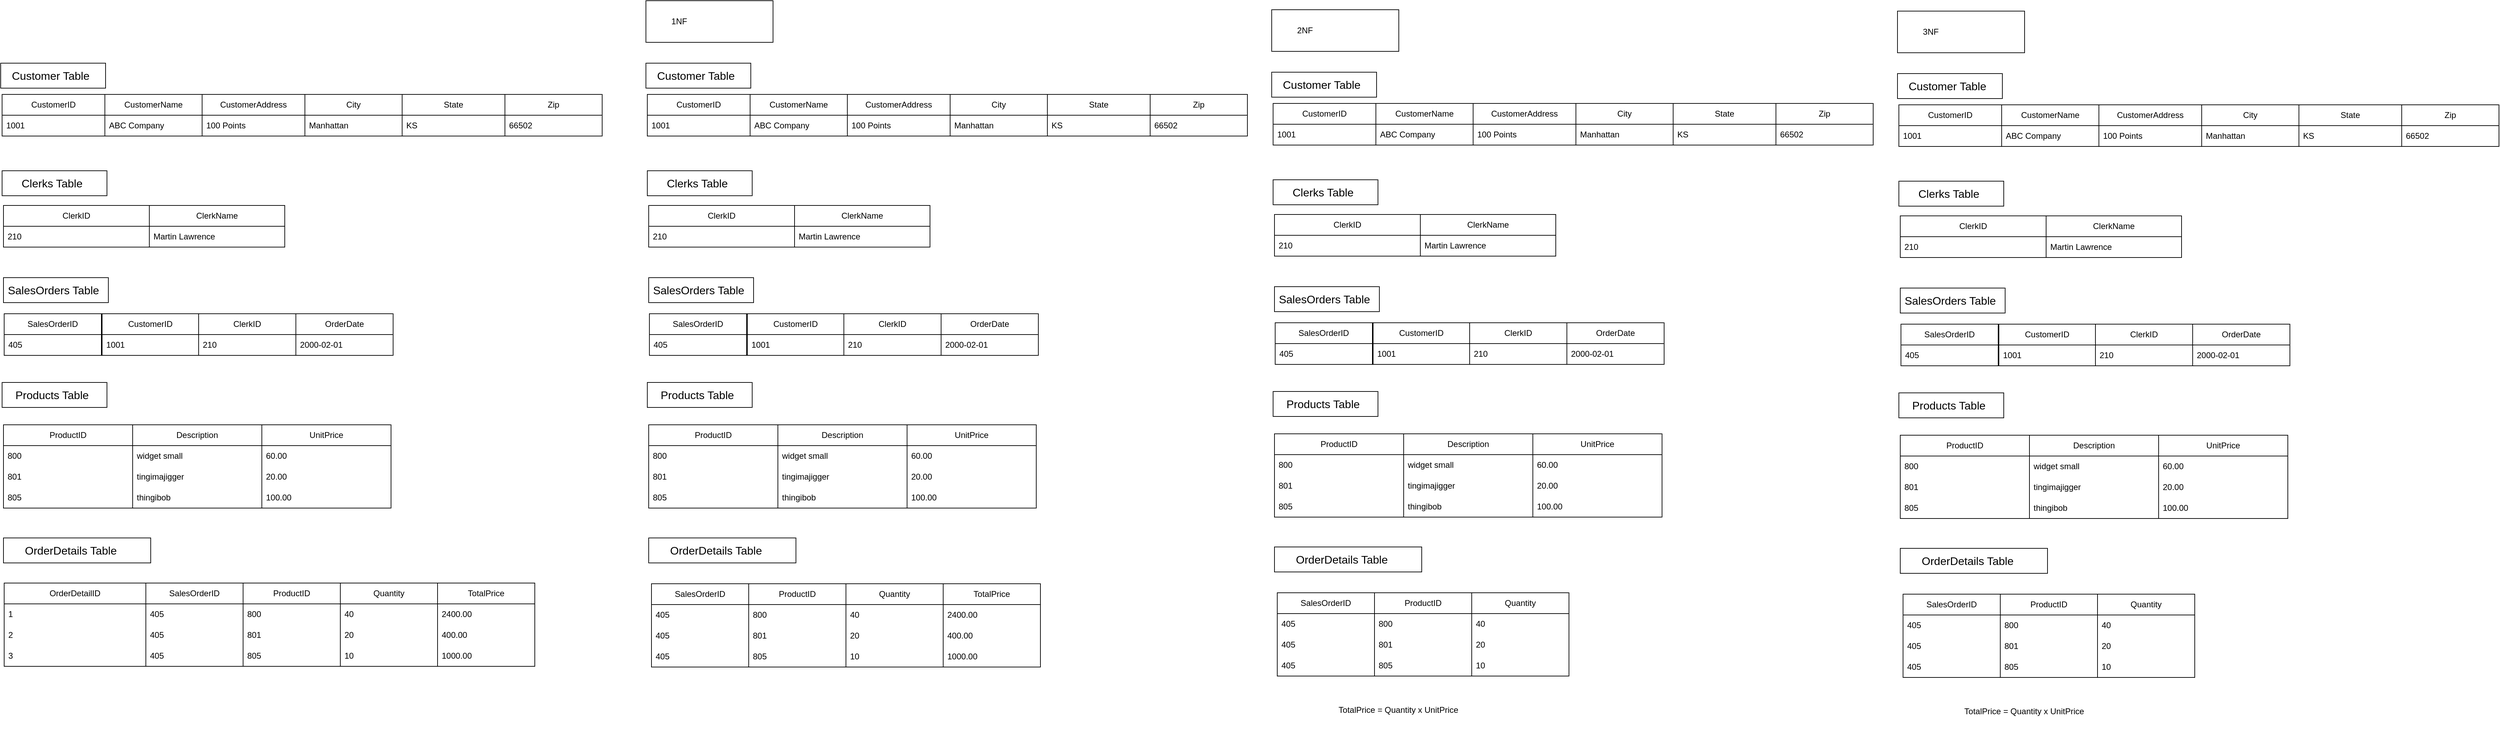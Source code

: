 <mxfile version="26.0.16">
  <diagram name="Page-1" id="BJn8E_E6yofoRZPENI1X">
    <mxGraphModel dx="4494" dy="3217" grid="0" gridSize="10" guides="1" tooltips="1" connect="1" arrows="1" fold="1" page="0" pageScale="1" pageWidth="850" pageHeight="1100" math="0" shadow="0">
      <root>
        <mxCell id="0" />
        <mxCell id="1" parent="0" />
        <mxCell id="ZrCs8N0JskE5GYpAV70q-6" value="CustomerID" style="swimlane;fontStyle=0;childLayout=stackLayout;horizontal=1;startSize=30;horizontalStack=0;resizeParent=1;resizeParentMax=0;resizeLast=0;collapsible=1;marginBottom=0;whiteSpace=wrap;html=1;" vertex="1" parent="1">
          <mxGeometry x="-337" y="-185" width="148" height="60" as="geometry" />
        </mxCell>
        <mxCell id="ZrCs8N0JskE5GYpAV70q-7" value="1001" style="text;strokeColor=none;fillColor=none;align=left;verticalAlign=middle;spacingLeft=4;spacingRight=4;overflow=hidden;points=[[0,0.5],[1,0.5]];portConstraint=eastwest;rotatable=0;whiteSpace=wrap;html=1;" vertex="1" parent="ZrCs8N0JskE5GYpAV70q-6">
          <mxGeometry y="30" width="148" height="30" as="geometry" />
        </mxCell>
        <mxCell id="ZrCs8N0JskE5GYpAV70q-10" value="CustomerName" style="swimlane;fontStyle=0;childLayout=stackLayout;horizontal=1;startSize=30;horizontalStack=0;resizeParent=1;resizeParentMax=0;resizeLast=0;collapsible=1;marginBottom=0;whiteSpace=wrap;html=1;" vertex="1" parent="1">
          <mxGeometry x="-189" y="-185" width="140" height="60" as="geometry" />
        </mxCell>
        <mxCell id="ZrCs8N0JskE5GYpAV70q-11" value="ABC Company" style="text;strokeColor=none;fillColor=none;align=left;verticalAlign=middle;spacingLeft=4;spacingRight=4;overflow=hidden;points=[[0,0.5],[1,0.5]];portConstraint=eastwest;rotatable=0;whiteSpace=wrap;html=1;" vertex="1" parent="ZrCs8N0JskE5GYpAV70q-10">
          <mxGeometry y="30" width="140" height="30" as="geometry" />
        </mxCell>
        <mxCell id="ZrCs8N0JskE5GYpAV70q-14" value="CustomerAddress" style="swimlane;fontStyle=0;childLayout=stackLayout;horizontal=1;startSize=30;horizontalStack=0;resizeParent=1;resizeParentMax=0;resizeLast=0;collapsible=1;marginBottom=0;whiteSpace=wrap;html=1;" vertex="1" parent="1">
          <mxGeometry x="-49" y="-185" width="148" height="60" as="geometry" />
        </mxCell>
        <mxCell id="ZrCs8N0JskE5GYpAV70q-15" value="100 Points" style="text;strokeColor=none;fillColor=none;align=left;verticalAlign=middle;spacingLeft=4;spacingRight=4;overflow=hidden;points=[[0,0.5],[1,0.5]];portConstraint=eastwest;rotatable=0;whiteSpace=wrap;html=1;" vertex="1" parent="ZrCs8N0JskE5GYpAV70q-14">
          <mxGeometry y="30" width="148" height="30" as="geometry" />
        </mxCell>
        <mxCell id="ZrCs8N0JskE5GYpAV70q-16" value="City" style="swimlane;fontStyle=0;childLayout=stackLayout;horizontal=1;startSize=30;horizontalStack=0;resizeParent=1;resizeParentMax=0;resizeLast=0;collapsible=1;marginBottom=0;whiteSpace=wrap;html=1;" vertex="1" parent="1">
          <mxGeometry x="99" y="-185" width="140" height="60" as="geometry" />
        </mxCell>
        <mxCell id="ZrCs8N0JskE5GYpAV70q-17" value="Manhattan" style="text;strokeColor=none;fillColor=none;align=left;verticalAlign=middle;spacingLeft=4;spacingRight=4;overflow=hidden;points=[[0,0.5],[1,0.5]];portConstraint=eastwest;rotatable=0;whiteSpace=wrap;html=1;" vertex="1" parent="ZrCs8N0JskE5GYpAV70q-16">
          <mxGeometry y="30" width="140" height="30" as="geometry" />
        </mxCell>
        <mxCell id="ZrCs8N0JskE5GYpAV70q-18" value="State" style="swimlane;fontStyle=0;childLayout=stackLayout;horizontal=1;startSize=30;horizontalStack=0;resizeParent=1;resizeParentMax=0;resizeLast=0;collapsible=1;marginBottom=0;whiteSpace=wrap;html=1;" vertex="1" parent="1">
          <mxGeometry x="239" y="-185" width="148" height="60" as="geometry" />
        </mxCell>
        <mxCell id="ZrCs8N0JskE5GYpAV70q-19" value="KS" style="text;strokeColor=none;fillColor=none;align=left;verticalAlign=middle;spacingLeft=4;spacingRight=4;overflow=hidden;points=[[0,0.5],[1,0.5]];portConstraint=eastwest;rotatable=0;whiteSpace=wrap;html=1;" vertex="1" parent="ZrCs8N0JskE5GYpAV70q-18">
          <mxGeometry y="30" width="148" height="30" as="geometry" />
        </mxCell>
        <mxCell id="ZrCs8N0JskE5GYpAV70q-20" value="Zip" style="swimlane;fontStyle=0;childLayout=stackLayout;horizontal=1;startSize=30;horizontalStack=0;resizeParent=1;resizeParentMax=0;resizeLast=0;collapsible=1;marginBottom=0;whiteSpace=wrap;html=1;" vertex="1" parent="1">
          <mxGeometry x="387" y="-185" width="140" height="60" as="geometry" />
        </mxCell>
        <mxCell id="ZrCs8N0JskE5GYpAV70q-21" value="66502" style="text;strokeColor=none;fillColor=none;align=left;verticalAlign=middle;spacingLeft=4;spacingRight=4;overflow=hidden;points=[[0,0.5],[1,0.5]];portConstraint=eastwest;rotatable=0;whiteSpace=wrap;html=1;" vertex="1" parent="ZrCs8N0JskE5GYpAV70q-20">
          <mxGeometry y="30" width="140" height="30" as="geometry" />
        </mxCell>
        <mxCell id="ZrCs8N0JskE5GYpAV70q-22" value="" style="rounded=0;whiteSpace=wrap;html=1;" vertex="1" parent="1">
          <mxGeometry x="-339" y="-230" width="151" height="36" as="geometry" />
        </mxCell>
        <mxCell id="ZrCs8N0JskE5GYpAV70q-23" value="Customer Table" style="text;strokeColor=none;fillColor=none;html=1;align=center;verticalAlign=middle;whiteSpace=wrap;rounded=0;fontSize=16;" vertex="1" parent="1">
          <mxGeometry x="-335" y="-227" width="136" height="30" as="geometry" />
        </mxCell>
        <mxCell id="ZrCs8N0JskE5GYpAV70q-24" value="ClerkID" style="swimlane;fontStyle=0;childLayout=stackLayout;horizontal=1;startSize=30;horizontalStack=0;resizeParent=1;resizeParentMax=0;resizeLast=0;collapsible=1;marginBottom=0;whiteSpace=wrap;html=1;" vertex="1" parent="1">
          <mxGeometry x="-335" y="-25" width="210" height="60" as="geometry" />
        </mxCell>
        <mxCell id="ZrCs8N0JskE5GYpAV70q-25" value="210" style="text;strokeColor=none;fillColor=none;align=left;verticalAlign=middle;spacingLeft=4;spacingRight=4;overflow=hidden;points=[[0,0.5],[1,0.5]];portConstraint=eastwest;rotatable=0;whiteSpace=wrap;html=1;" vertex="1" parent="ZrCs8N0JskE5GYpAV70q-24">
          <mxGeometry y="30" width="210" height="30" as="geometry" />
        </mxCell>
        <mxCell id="ZrCs8N0JskE5GYpAV70q-26" value="ClerkName" style="swimlane;fontStyle=0;childLayout=stackLayout;horizontal=1;startSize=30;horizontalStack=0;resizeParent=1;resizeParentMax=0;resizeLast=0;collapsible=1;marginBottom=0;whiteSpace=wrap;html=1;" vertex="1" parent="1">
          <mxGeometry x="-125" y="-25" width="195" height="60" as="geometry" />
        </mxCell>
        <mxCell id="ZrCs8N0JskE5GYpAV70q-27" value="Martin Lawrence" style="text;strokeColor=none;fillColor=none;align=left;verticalAlign=middle;spacingLeft=4;spacingRight=4;overflow=hidden;points=[[0,0.5],[1,0.5]];portConstraint=eastwest;rotatable=0;whiteSpace=wrap;html=1;" vertex="1" parent="ZrCs8N0JskE5GYpAV70q-26">
          <mxGeometry y="30" width="195" height="30" as="geometry" />
        </mxCell>
        <mxCell id="ZrCs8N0JskE5GYpAV70q-28" value="SalesOrderID" style="swimlane;fontStyle=0;childLayout=stackLayout;horizontal=1;startSize=30;horizontalStack=0;resizeParent=1;resizeParentMax=0;resizeLast=0;collapsible=1;marginBottom=0;whiteSpace=wrap;html=1;" vertex="1" parent="1">
          <mxGeometry x="-334" y="131" width="140" height="60" as="geometry" />
        </mxCell>
        <mxCell id="ZrCs8N0JskE5GYpAV70q-29" value="405" style="text;strokeColor=none;fillColor=none;align=left;verticalAlign=middle;spacingLeft=4;spacingRight=4;overflow=hidden;points=[[0,0.5],[1,0.5]];portConstraint=eastwest;rotatable=0;whiteSpace=wrap;html=1;" vertex="1" parent="ZrCs8N0JskE5GYpAV70q-28">
          <mxGeometry y="30" width="140" height="30" as="geometry" />
        </mxCell>
        <mxCell id="ZrCs8N0JskE5GYpAV70q-32" value="CustomerID" style="swimlane;fontStyle=0;childLayout=stackLayout;horizontal=1;startSize=30;horizontalStack=0;resizeParent=1;resizeParentMax=0;resizeLast=0;collapsible=1;marginBottom=0;whiteSpace=wrap;html=1;" vertex="1" parent="1">
          <mxGeometry x="-193" y="131" width="139" height="60" as="geometry" />
        </mxCell>
        <mxCell id="ZrCs8N0JskE5GYpAV70q-33" value="1001" style="text;strokeColor=none;fillColor=none;align=left;verticalAlign=middle;spacingLeft=4;spacingRight=4;overflow=hidden;points=[[0,0.5],[1,0.5]];portConstraint=eastwest;rotatable=0;whiteSpace=wrap;html=1;" vertex="1" parent="ZrCs8N0JskE5GYpAV70q-32">
          <mxGeometry y="30" width="139" height="30" as="geometry" />
        </mxCell>
        <mxCell id="ZrCs8N0JskE5GYpAV70q-36" value="ClerkID" style="swimlane;fontStyle=0;childLayout=stackLayout;horizontal=1;startSize=30;horizontalStack=0;resizeParent=1;resizeParentMax=0;resizeLast=0;collapsible=1;marginBottom=0;whiteSpace=wrap;html=1;" vertex="1" parent="1">
          <mxGeometry x="-54" y="131" width="140" height="60" as="geometry" />
        </mxCell>
        <mxCell id="ZrCs8N0JskE5GYpAV70q-37" value="210" style="text;strokeColor=none;fillColor=none;align=left;verticalAlign=middle;spacingLeft=4;spacingRight=4;overflow=hidden;points=[[0,0.5],[1,0.5]];portConstraint=eastwest;rotatable=0;whiteSpace=wrap;html=1;" vertex="1" parent="ZrCs8N0JskE5GYpAV70q-36">
          <mxGeometry y="30" width="140" height="30" as="geometry" />
        </mxCell>
        <mxCell id="ZrCs8N0JskE5GYpAV70q-40" value="OrderDate" style="swimlane;fontStyle=0;childLayout=stackLayout;horizontal=1;startSize=30;horizontalStack=0;resizeParent=1;resizeParentMax=0;resizeLast=0;collapsible=1;marginBottom=0;whiteSpace=wrap;html=1;" vertex="1" parent="1">
          <mxGeometry x="86" y="131" width="140" height="60" as="geometry" />
        </mxCell>
        <mxCell id="ZrCs8N0JskE5GYpAV70q-41" value="2000-02-01" style="text;strokeColor=none;fillColor=none;align=left;verticalAlign=middle;spacingLeft=4;spacingRight=4;overflow=hidden;points=[[0,0.5],[1,0.5]];portConstraint=eastwest;rotatable=0;whiteSpace=wrap;html=1;" vertex="1" parent="ZrCs8N0JskE5GYpAV70q-40">
          <mxGeometry y="30" width="140" height="30" as="geometry" />
        </mxCell>
        <mxCell id="ZrCs8N0JskE5GYpAV70q-44" value="ProductID" style="swimlane;fontStyle=0;childLayout=stackLayout;horizontal=1;startSize=30;horizontalStack=0;resizeParent=1;resizeParentMax=0;resizeLast=0;collapsible=1;marginBottom=0;whiteSpace=wrap;html=1;" vertex="1" parent="1">
          <mxGeometry x="-335" y="291" width="186" height="120" as="geometry" />
        </mxCell>
        <mxCell id="ZrCs8N0JskE5GYpAV70q-45" value="800" style="text;strokeColor=none;fillColor=none;align=left;verticalAlign=middle;spacingLeft=4;spacingRight=4;overflow=hidden;points=[[0,0.5],[1,0.5]];portConstraint=eastwest;rotatable=0;whiteSpace=wrap;html=1;" vertex="1" parent="ZrCs8N0JskE5GYpAV70q-44">
          <mxGeometry y="30" width="186" height="30" as="geometry" />
        </mxCell>
        <mxCell id="ZrCs8N0JskE5GYpAV70q-46" value="801" style="text;strokeColor=none;fillColor=none;align=left;verticalAlign=middle;spacingLeft=4;spacingRight=4;overflow=hidden;points=[[0,0.5],[1,0.5]];portConstraint=eastwest;rotatable=0;whiteSpace=wrap;html=1;" vertex="1" parent="ZrCs8N0JskE5GYpAV70q-44">
          <mxGeometry y="60" width="186" height="30" as="geometry" />
        </mxCell>
        <mxCell id="ZrCs8N0JskE5GYpAV70q-47" value="805" style="text;strokeColor=none;fillColor=none;align=left;verticalAlign=middle;spacingLeft=4;spacingRight=4;overflow=hidden;points=[[0,0.5],[1,0.5]];portConstraint=eastwest;rotatable=0;whiteSpace=wrap;html=1;" vertex="1" parent="ZrCs8N0JskE5GYpAV70q-44">
          <mxGeometry y="90" width="186" height="30" as="geometry" />
        </mxCell>
        <mxCell id="ZrCs8N0JskE5GYpAV70q-48" value="Description" style="swimlane;fontStyle=0;childLayout=stackLayout;horizontal=1;startSize=30;horizontalStack=0;resizeParent=1;resizeParentMax=0;resizeLast=0;collapsible=1;marginBottom=0;whiteSpace=wrap;html=1;" vertex="1" parent="1">
          <mxGeometry x="-149" y="291" width="186" height="120" as="geometry" />
        </mxCell>
        <mxCell id="ZrCs8N0JskE5GYpAV70q-49" value="widget small" style="text;strokeColor=none;fillColor=none;align=left;verticalAlign=middle;spacingLeft=4;spacingRight=4;overflow=hidden;points=[[0,0.5],[1,0.5]];portConstraint=eastwest;rotatable=0;whiteSpace=wrap;html=1;" vertex="1" parent="ZrCs8N0JskE5GYpAV70q-48">
          <mxGeometry y="30" width="186" height="30" as="geometry" />
        </mxCell>
        <mxCell id="ZrCs8N0JskE5GYpAV70q-50" value="tingimajigger" style="text;strokeColor=none;fillColor=none;align=left;verticalAlign=middle;spacingLeft=4;spacingRight=4;overflow=hidden;points=[[0,0.5],[1,0.5]];portConstraint=eastwest;rotatable=0;whiteSpace=wrap;html=1;" vertex="1" parent="ZrCs8N0JskE5GYpAV70q-48">
          <mxGeometry y="60" width="186" height="30" as="geometry" />
        </mxCell>
        <mxCell id="ZrCs8N0JskE5GYpAV70q-51" value="thingibob" style="text;strokeColor=none;fillColor=none;align=left;verticalAlign=middle;spacingLeft=4;spacingRight=4;overflow=hidden;points=[[0,0.5],[1,0.5]];portConstraint=eastwest;rotatable=0;whiteSpace=wrap;html=1;" vertex="1" parent="ZrCs8N0JskE5GYpAV70q-48">
          <mxGeometry y="90" width="186" height="30" as="geometry" />
        </mxCell>
        <mxCell id="ZrCs8N0JskE5GYpAV70q-52" value="UnitPrice" style="swimlane;fontStyle=0;childLayout=stackLayout;horizontal=1;startSize=30;horizontalStack=0;resizeParent=1;resizeParentMax=0;resizeLast=0;collapsible=1;marginBottom=0;whiteSpace=wrap;html=1;" vertex="1" parent="1">
          <mxGeometry x="37" y="291" width="186" height="120" as="geometry" />
        </mxCell>
        <mxCell id="ZrCs8N0JskE5GYpAV70q-53" value="60.00" style="text;strokeColor=none;fillColor=none;align=left;verticalAlign=middle;spacingLeft=4;spacingRight=4;overflow=hidden;points=[[0,0.5],[1,0.5]];portConstraint=eastwest;rotatable=0;whiteSpace=wrap;html=1;" vertex="1" parent="ZrCs8N0JskE5GYpAV70q-52">
          <mxGeometry y="30" width="186" height="30" as="geometry" />
        </mxCell>
        <mxCell id="ZrCs8N0JskE5GYpAV70q-54" value="20.00" style="text;strokeColor=none;fillColor=none;align=left;verticalAlign=middle;spacingLeft=4;spacingRight=4;overflow=hidden;points=[[0,0.5],[1,0.5]];portConstraint=eastwest;rotatable=0;whiteSpace=wrap;html=1;" vertex="1" parent="ZrCs8N0JskE5GYpAV70q-52">
          <mxGeometry y="60" width="186" height="30" as="geometry" />
        </mxCell>
        <mxCell id="ZrCs8N0JskE5GYpAV70q-55" value="100.00" style="text;strokeColor=none;fillColor=none;align=left;verticalAlign=middle;spacingLeft=4;spacingRight=4;overflow=hidden;points=[[0,0.5],[1,0.5]];portConstraint=eastwest;rotatable=0;whiteSpace=wrap;html=1;" vertex="1" parent="ZrCs8N0JskE5GYpAV70q-52">
          <mxGeometry y="90" width="186" height="30" as="geometry" />
        </mxCell>
        <mxCell id="ZrCs8N0JskE5GYpAV70q-56" value="OrderDetailID" style="swimlane;fontStyle=0;childLayout=stackLayout;horizontal=1;startSize=30;horizontalStack=0;resizeParent=1;resizeParentMax=0;resizeLast=0;collapsible=1;marginBottom=0;whiteSpace=wrap;html=1;" vertex="1" parent="1">
          <mxGeometry x="-334" y="519" width="204" height="120" as="geometry" />
        </mxCell>
        <mxCell id="ZrCs8N0JskE5GYpAV70q-57" value="1" style="text;strokeColor=none;fillColor=none;align=left;verticalAlign=middle;spacingLeft=4;spacingRight=4;overflow=hidden;points=[[0,0.5],[1,0.5]];portConstraint=eastwest;rotatable=0;whiteSpace=wrap;html=1;" vertex="1" parent="ZrCs8N0JskE5GYpAV70q-56">
          <mxGeometry y="30" width="204" height="30" as="geometry" />
        </mxCell>
        <mxCell id="ZrCs8N0JskE5GYpAV70q-58" value="2" style="text;strokeColor=none;fillColor=none;align=left;verticalAlign=middle;spacingLeft=4;spacingRight=4;overflow=hidden;points=[[0,0.5],[1,0.5]];portConstraint=eastwest;rotatable=0;whiteSpace=wrap;html=1;" vertex="1" parent="ZrCs8N0JskE5GYpAV70q-56">
          <mxGeometry y="60" width="204" height="30" as="geometry" />
        </mxCell>
        <mxCell id="ZrCs8N0JskE5GYpAV70q-59" value="3" style="text;strokeColor=none;fillColor=none;align=left;verticalAlign=middle;spacingLeft=4;spacingRight=4;overflow=hidden;points=[[0,0.5],[1,0.5]];portConstraint=eastwest;rotatable=0;whiteSpace=wrap;html=1;" vertex="1" parent="ZrCs8N0JskE5GYpAV70q-56">
          <mxGeometry y="90" width="204" height="30" as="geometry" />
        </mxCell>
        <mxCell id="ZrCs8N0JskE5GYpAV70q-61" value="SalesOrderID" style="swimlane;fontStyle=0;childLayout=stackLayout;horizontal=1;startSize=30;horizontalStack=0;resizeParent=1;resizeParentMax=0;resizeLast=0;collapsible=1;marginBottom=0;whiteSpace=wrap;html=1;" vertex="1" parent="1">
          <mxGeometry x="-130" y="519" width="140" height="120" as="geometry" />
        </mxCell>
        <mxCell id="ZrCs8N0JskE5GYpAV70q-62" value="405" style="text;strokeColor=none;fillColor=none;align=left;verticalAlign=middle;spacingLeft=4;spacingRight=4;overflow=hidden;points=[[0,0.5],[1,0.5]];portConstraint=eastwest;rotatable=0;whiteSpace=wrap;html=1;" vertex="1" parent="ZrCs8N0JskE5GYpAV70q-61">
          <mxGeometry y="30" width="140" height="30" as="geometry" />
        </mxCell>
        <mxCell id="ZrCs8N0JskE5GYpAV70q-63" value="405" style="text;strokeColor=none;fillColor=none;align=left;verticalAlign=middle;spacingLeft=4;spacingRight=4;overflow=hidden;points=[[0,0.5],[1,0.5]];portConstraint=eastwest;rotatable=0;whiteSpace=wrap;html=1;" vertex="1" parent="ZrCs8N0JskE5GYpAV70q-61">
          <mxGeometry y="60" width="140" height="30" as="geometry" />
        </mxCell>
        <mxCell id="ZrCs8N0JskE5GYpAV70q-64" value="405" style="text;strokeColor=none;fillColor=none;align=left;verticalAlign=middle;spacingLeft=4;spacingRight=4;overflow=hidden;points=[[0,0.5],[1,0.5]];portConstraint=eastwest;rotatable=0;whiteSpace=wrap;html=1;" vertex="1" parent="ZrCs8N0JskE5GYpAV70q-61">
          <mxGeometry y="90" width="140" height="30" as="geometry" />
        </mxCell>
        <mxCell id="ZrCs8N0JskE5GYpAV70q-65" value="ProductID" style="swimlane;fontStyle=0;childLayout=stackLayout;horizontal=1;startSize=30;horizontalStack=0;resizeParent=1;resizeParentMax=0;resizeLast=0;collapsible=1;marginBottom=0;whiteSpace=wrap;html=1;" vertex="1" parent="1">
          <mxGeometry x="10" y="519" width="140" height="120" as="geometry" />
        </mxCell>
        <mxCell id="ZrCs8N0JskE5GYpAV70q-66" value="800" style="text;strokeColor=none;fillColor=none;align=left;verticalAlign=middle;spacingLeft=4;spacingRight=4;overflow=hidden;points=[[0,0.5],[1,0.5]];portConstraint=eastwest;rotatable=0;whiteSpace=wrap;html=1;" vertex="1" parent="ZrCs8N0JskE5GYpAV70q-65">
          <mxGeometry y="30" width="140" height="30" as="geometry" />
        </mxCell>
        <mxCell id="ZrCs8N0JskE5GYpAV70q-67" value="801" style="text;strokeColor=none;fillColor=none;align=left;verticalAlign=middle;spacingLeft=4;spacingRight=4;overflow=hidden;points=[[0,0.5],[1,0.5]];portConstraint=eastwest;rotatable=0;whiteSpace=wrap;html=1;" vertex="1" parent="ZrCs8N0JskE5GYpAV70q-65">
          <mxGeometry y="60" width="140" height="30" as="geometry" />
        </mxCell>
        <mxCell id="ZrCs8N0JskE5GYpAV70q-68" value="805" style="text;strokeColor=none;fillColor=none;align=left;verticalAlign=middle;spacingLeft=4;spacingRight=4;overflow=hidden;points=[[0,0.5],[1,0.5]];portConstraint=eastwest;rotatable=0;whiteSpace=wrap;html=1;" vertex="1" parent="ZrCs8N0JskE5GYpAV70q-65">
          <mxGeometry y="90" width="140" height="30" as="geometry" />
        </mxCell>
        <mxCell id="ZrCs8N0JskE5GYpAV70q-69" value="Quantity" style="swimlane;fontStyle=0;childLayout=stackLayout;horizontal=1;startSize=30;horizontalStack=0;resizeParent=1;resizeParentMax=0;resizeLast=0;collapsible=1;marginBottom=0;whiteSpace=wrap;html=1;" vertex="1" parent="1">
          <mxGeometry x="150" y="519" width="140" height="120" as="geometry" />
        </mxCell>
        <mxCell id="ZrCs8N0JskE5GYpAV70q-70" value="40" style="text;strokeColor=none;fillColor=none;align=left;verticalAlign=middle;spacingLeft=4;spacingRight=4;overflow=hidden;points=[[0,0.5],[1,0.5]];portConstraint=eastwest;rotatable=0;whiteSpace=wrap;html=1;" vertex="1" parent="ZrCs8N0JskE5GYpAV70q-69">
          <mxGeometry y="30" width="140" height="30" as="geometry" />
        </mxCell>
        <mxCell id="ZrCs8N0JskE5GYpAV70q-71" value="20" style="text;strokeColor=none;fillColor=none;align=left;verticalAlign=middle;spacingLeft=4;spacingRight=4;overflow=hidden;points=[[0,0.5],[1,0.5]];portConstraint=eastwest;rotatable=0;whiteSpace=wrap;html=1;" vertex="1" parent="ZrCs8N0JskE5GYpAV70q-69">
          <mxGeometry y="60" width="140" height="30" as="geometry" />
        </mxCell>
        <mxCell id="ZrCs8N0JskE5GYpAV70q-72" value="10" style="text;strokeColor=none;fillColor=none;align=left;verticalAlign=middle;spacingLeft=4;spacingRight=4;overflow=hidden;points=[[0,0.5],[1,0.5]];portConstraint=eastwest;rotatable=0;whiteSpace=wrap;html=1;" vertex="1" parent="ZrCs8N0JskE5GYpAV70q-69">
          <mxGeometry y="90" width="140" height="30" as="geometry" />
        </mxCell>
        <mxCell id="ZrCs8N0JskE5GYpAV70q-73" value="TotalPrice" style="swimlane;fontStyle=0;childLayout=stackLayout;horizontal=1;startSize=30;horizontalStack=0;resizeParent=1;resizeParentMax=0;resizeLast=0;collapsible=1;marginBottom=0;whiteSpace=wrap;html=1;" vertex="1" parent="1">
          <mxGeometry x="290" y="519" width="140" height="120" as="geometry" />
        </mxCell>
        <mxCell id="ZrCs8N0JskE5GYpAV70q-74" value="2400.00" style="text;strokeColor=none;fillColor=none;align=left;verticalAlign=middle;spacingLeft=4;spacingRight=4;overflow=hidden;points=[[0,0.5],[1,0.5]];portConstraint=eastwest;rotatable=0;whiteSpace=wrap;html=1;" vertex="1" parent="ZrCs8N0JskE5GYpAV70q-73">
          <mxGeometry y="30" width="140" height="30" as="geometry" />
        </mxCell>
        <mxCell id="ZrCs8N0JskE5GYpAV70q-75" value="400.00" style="text;strokeColor=none;fillColor=none;align=left;verticalAlign=middle;spacingLeft=4;spacingRight=4;overflow=hidden;points=[[0,0.5],[1,0.5]];portConstraint=eastwest;rotatable=0;whiteSpace=wrap;html=1;" vertex="1" parent="ZrCs8N0JskE5GYpAV70q-73">
          <mxGeometry y="60" width="140" height="30" as="geometry" />
        </mxCell>
        <mxCell id="ZrCs8N0JskE5GYpAV70q-76" value="1000.00" style="text;strokeColor=none;fillColor=none;align=left;verticalAlign=middle;spacingLeft=4;spacingRight=4;overflow=hidden;points=[[0,0.5],[1,0.5]];portConstraint=eastwest;rotatable=0;whiteSpace=wrap;html=1;" vertex="1" parent="ZrCs8N0JskE5GYpAV70q-73">
          <mxGeometry y="90" width="140" height="30" as="geometry" />
        </mxCell>
        <mxCell id="ZrCs8N0JskE5GYpAV70q-79" value="" style="rounded=0;whiteSpace=wrap;html=1;" vertex="1" parent="1">
          <mxGeometry x="-337" y="-75" width="151" height="36" as="geometry" />
        </mxCell>
        <mxCell id="ZrCs8N0JskE5GYpAV70q-80" value="Clerks Table" style="text;strokeColor=none;fillColor=none;html=1;align=center;verticalAlign=middle;whiteSpace=wrap;rounded=0;fontSize=16;" vertex="1" parent="1">
          <mxGeometry x="-333" y="-72" width="136" height="30" as="geometry" />
        </mxCell>
        <mxCell id="ZrCs8N0JskE5GYpAV70q-81" value="" style="rounded=0;whiteSpace=wrap;html=1;" vertex="1" parent="1">
          <mxGeometry x="-335" y="79" width="151" height="36" as="geometry" />
        </mxCell>
        <mxCell id="ZrCs8N0JskE5GYpAV70q-82" value="SalesOrders Table" style="text;strokeColor=none;fillColor=none;html=1;align=center;verticalAlign=middle;whiteSpace=wrap;rounded=0;fontSize=16;" vertex="1" parent="1">
          <mxGeometry x="-331" y="82" width="136" height="30" as="geometry" />
        </mxCell>
        <mxCell id="ZrCs8N0JskE5GYpAV70q-83" value="" style="rounded=0;whiteSpace=wrap;html=1;" vertex="1" parent="1">
          <mxGeometry x="-337" y="230" width="151" height="36" as="geometry" />
        </mxCell>
        <mxCell id="ZrCs8N0JskE5GYpAV70q-84" value="Products Table" style="text;strokeColor=none;fillColor=none;html=1;align=center;verticalAlign=middle;whiteSpace=wrap;rounded=0;fontSize=16;" vertex="1" parent="1">
          <mxGeometry x="-333" y="233" width="136" height="30" as="geometry" />
        </mxCell>
        <mxCell id="ZrCs8N0JskE5GYpAV70q-85" value="" style="rounded=0;whiteSpace=wrap;html=1;" vertex="1" parent="1">
          <mxGeometry x="-335" y="454" width="212" height="36" as="geometry" />
        </mxCell>
        <mxCell id="ZrCs8N0JskE5GYpAV70q-86" value="OrderDetails Table" style="text;strokeColor=none;fillColor=none;html=1;align=center;verticalAlign=middle;whiteSpace=wrap;rounded=0;fontSize=16;" vertex="1" parent="1">
          <mxGeometry x="-331" y="457" width="186" height="30" as="geometry" />
        </mxCell>
        <mxCell id="ZrCs8N0JskE5GYpAV70q-87" value="CustomerID" style="swimlane;fontStyle=0;childLayout=stackLayout;horizontal=1;startSize=30;horizontalStack=0;resizeParent=1;resizeParentMax=0;resizeLast=0;collapsible=1;marginBottom=0;whiteSpace=wrap;html=1;" vertex="1" parent="1">
          <mxGeometry x="592" y="-185" width="148" height="60" as="geometry" />
        </mxCell>
        <mxCell id="ZrCs8N0JskE5GYpAV70q-88" value="1001" style="text;strokeColor=none;fillColor=none;align=left;verticalAlign=middle;spacingLeft=4;spacingRight=4;overflow=hidden;points=[[0,0.5],[1,0.5]];portConstraint=eastwest;rotatable=0;whiteSpace=wrap;html=1;" vertex="1" parent="ZrCs8N0JskE5GYpAV70q-87">
          <mxGeometry y="30" width="148" height="30" as="geometry" />
        </mxCell>
        <mxCell id="ZrCs8N0JskE5GYpAV70q-89" value="CustomerName" style="swimlane;fontStyle=0;childLayout=stackLayout;horizontal=1;startSize=30;horizontalStack=0;resizeParent=1;resizeParentMax=0;resizeLast=0;collapsible=1;marginBottom=0;whiteSpace=wrap;html=1;" vertex="1" parent="1">
          <mxGeometry x="740" y="-185" width="140" height="60" as="geometry" />
        </mxCell>
        <mxCell id="ZrCs8N0JskE5GYpAV70q-90" value="ABC Company" style="text;strokeColor=none;fillColor=none;align=left;verticalAlign=middle;spacingLeft=4;spacingRight=4;overflow=hidden;points=[[0,0.5],[1,0.5]];portConstraint=eastwest;rotatable=0;whiteSpace=wrap;html=1;" vertex="1" parent="ZrCs8N0JskE5GYpAV70q-89">
          <mxGeometry y="30" width="140" height="30" as="geometry" />
        </mxCell>
        <mxCell id="ZrCs8N0JskE5GYpAV70q-91" value="CustomerAddress" style="swimlane;fontStyle=0;childLayout=stackLayout;horizontal=1;startSize=30;horizontalStack=0;resizeParent=1;resizeParentMax=0;resizeLast=0;collapsible=1;marginBottom=0;whiteSpace=wrap;html=1;" vertex="1" parent="1">
          <mxGeometry x="880" y="-185" width="148" height="60" as="geometry" />
        </mxCell>
        <mxCell id="ZrCs8N0JskE5GYpAV70q-92" value="100 Points" style="text;strokeColor=none;fillColor=none;align=left;verticalAlign=middle;spacingLeft=4;spacingRight=4;overflow=hidden;points=[[0,0.5],[1,0.5]];portConstraint=eastwest;rotatable=0;whiteSpace=wrap;html=1;" vertex="1" parent="ZrCs8N0JskE5GYpAV70q-91">
          <mxGeometry y="30" width="148" height="30" as="geometry" />
        </mxCell>
        <mxCell id="ZrCs8N0JskE5GYpAV70q-93" value="City" style="swimlane;fontStyle=0;childLayout=stackLayout;horizontal=1;startSize=30;horizontalStack=0;resizeParent=1;resizeParentMax=0;resizeLast=0;collapsible=1;marginBottom=0;whiteSpace=wrap;html=1;" vertex="1" parent="1">
          <mxGeometry x="1028" y="-185" width="140" height="60" as="geometry" />
        </mxCell>
        <mxCell id="ZrCs8N0JskE5GYpAV70q-94" value="Manhattan" style="text;strokeColor=none;fillColor=none;align=left;verticalAlign=middle;spacingLeft=4;spacingRight=4;overflow=hidden;points=[[0,0.5],[1,0.5]];portConstraint=eastwest;rotatable=0;whiteSpace=wrap;html=1;" vertex="1" parent="ZrCs8N0JskE5GYpAV70q-93">
          <mxGeometry y="30" width="140" height="30" as="geometry" />
        </mxCell>
        <mxCell id="ZrCs8N0JskE5GYpAV70q-95" value="State" style="swimlane;fontStyle=0;childLayout=stackLayout;horizontal=1;startSize=30;horizontalStack=0;resizeParent=1;resizeParentMax=0;resizeLast=0;collapsible=1;marginBottom=0;whiteSpace=wrap;html=1;" vertex="1" parent="1">
          <mxGeometry x="1168" y="-185" width="148" height="60" as="geometry" />
        </mxCell>
        <mxCell id="ZrCs8N0JskE5GYpAV70q-96" value="KS" style="text;strokeColor=none;fillColor=none;align=left;verticalAlign=middle;spacingLeft=4;spacingRight=4;overflow=hidden;points=[[0,0.5],[1,0.5]];portConstraint=eastwest;rotatable=0;whiteSpace=wrap;html=1;" vertex="1" parent="ZrCs8N0JskE5GYpAV70q-95">
          <mxGeometry y="30" width="148" height="30" as="geometry" />
        </mxCell>
        <mxCell id="ZrCs8N0JskE5GYpAV70q-97" value="Zip" style="swimlane;fontStyle=0;childLayout=stackLayout;horizontal=1;startSize=30;horizontalStack=0;resizeParent=1;resizeParentMax=0;resizeLast=0;collapsible=1;marginBottom=0;whiteSpace=wrap;html=1;" vertex="1" parent="1">
          <mxGeometry x="1316" y="-185" width="140" height="60" as="geometry" />
        </mxCell>
        <mxCell id="ZrCs8N0JskE5GYpAV70q-98" value="66502" style="text;strokeColor=none;fillColor=none;align=left;verticalAlign=middle;spacingLeft=4;spacingRight=4;overflow=hidden;points=[[0,0.5],[1,0.5]];portConstraint=eastwest;rotatable=0;whiteSpace=wrap;html=1;" vertex="1" parent="ZrCs8N0JskE5GYpAV70q-97">
          <mxGeometry y="30" width="140" height="30" as="geometry" />
        </mxCell>
        <mxCell id="ZrCs8N0JskE5GYpAV70q-99" value="" style="rounded=0;whiteSpace=wrap;html=1;" vertex="1" parent="1">
          <mxGeometry x="590" y="-230" width="151" height="36" as="geometry" />
        </mxCell>
        <mxCell id="ZrCs8N0JskE5GYpAV70q-100" value="Customer Table" style="text;strokeColor=none;fillColor=none;html=1;align=center;verticalAlign=middle;whiteSpace=wrap;rounded=0;fontSize=16;" vertex="1" parent="1">
          <mxGeometry x="594" y="-227" width="136" height="30" as="geometry" />
        </mxCell>
        <mxCell id="ZrCs8N0JskE5GYpAV70q-101" value="ClerkID" style="swimlane;fontStyle=0;childLayout=stackLayout;horizontal=1;startSize=30;horizontalStack=0;resizeParent=1;resizeParentMax=0;resizeLast=0;collapsible=1;marginBottom=0;whiteSpace=wrap;html=1;" vertex="1" parent="1">
          <mxGeometry x="594" y="-25" width="210" height="60" as="geometry" />
        </mxCell>
        <mxCell id="ZrCs8N0JskE5GYpAV70q-102" value="210" style="text;strokeColor=none;fillColor=none;align=left;verticalAlign=middle;spacingLeft=4;spacingRight=4;overflow=hidden;points=[[0,0.5],[1,0.5]];portConstraint=eastwest;rotatable=0;whiteSpace=wrap;html=1;" vertex="1" parent="ZrCs8N0JskE5GYpAV70q-101">
          <mxGeometry y="30" width="210" height="30" as="geometry" />
        </mxCell>
        <mxCell id="ZrCs8N0JskE5GYpAV70q-103" value="ClerkName" style="swimlane;fontStyle=0;childLayout=stackLayout;horizontal=1;startSize=30;horizontalStack=0;resizeParent=1;resizeParentMax=0;resizeLast=0;collapsible=1;marginBottom=0;whiteSpace=wrap;html=1;" vertex="1" parent="1">
          <mxGeometry x="804" y="-25" width="195" height="60" as="geometry" />
        </mxCell>
        <mxCell id="ZrCs8N0JskE5GYpAV70q-104" value="Martin Lawrence" style="text;strokeColor=none;fillColor=none;align=left;verticalAlign=middle;spacingLeft=4;spacingRight=4;overflow=hidden;points=[[0,0.5],[1,0.5]];portConstraint=eastwest;rotatable=0;whiteSpace=wrap;html=1;" vertex="1" parent="ZrCs8N0JskE5GYpAV70q-103">
          <mxGeometry y="30" width="195" height="30" as="geometry" />
        </mxCell>
        <mxCell id="ZrCs8N0JskE5GYpAV70q-105" value="SalesOrderID" style="swimlane;fontStyle=0;childLayout=stackLayout;horizontal=1;startSize=30;horizontalStack=0;resizeParent=1;resizeParentMax=0;resizeLast=0;collapsible=1;marginBottom=0;whiteSpace=wrap;html=1;" vertex="1" parent="1">
          <mxGeometry x="595" y="131" width="140" height="60" as="geometry" />
        </mxCell>
        <mxCell id="ZrCs8N0JskE5GYpAV70q-106" value="405" style="text;strokeColor=none;fillColor=none;align=left;verticalAlign=middle;spacingLeft=4;spacingRight=4;overflow=hidden;points=[[0,0.5],[1,0.5]];portConstraint=eastwest;rotatable=0;whiteSpace=wrap;html=1;" vertex="1" parent="ZrCs8N0JskE5GYpAV70q-105">
          <mxGeometry y="30" width="140" height="30" as="geometry" />
        </mxCell>
        <mxCell id="ZrCs8N0JskE5GYpAV70q-107" value="CustomerID" style="swimlane;fontStyle=0;childLayout=stackLayout;horizontal=1;startSize=30;horizontalStack=0;resizeParent=1;resizeParentMax=0;resizeLast=0;collapsible=1;marginBottom=0;whiteSpace=wrap;html=1;" vertex="1" parent="1">
          <mxGeometry x="736" y="131" width="139" height="60" as="geometry" />
        </mxCell>
        <mxCell id="ZrCs8N0JskE5GYpAV70q-108" value="1001" style="text;strokeColor=none;fillColor=none;align=left;verticalAlign=middle;spacingLeft=4;spacingRight=4;overflow=hidden;points=[[0,0.5],[1,0.5]];portConstraint=eastwest;rotatable=0;whiteSpace=wrap;html=1;" vertex="1" parent="ZrCs8N0JskE5GYpAV70q-107">
          <mxGeometry y="30" width="139" height="30" as="geometry" />
        </mxCell>
        <mxCell id="ZrCs8N0JskE5GYpAV70q-109" value="ClerkID" style="swimlane;fontStyle=0;childLayout=stackLayout;horizontal=1;startSize=30;horizontalStack=0;resizeParent=1;resizeParentMax=0;resizeLast=0;collapsible=1;marginBottom=0;whiteSpace=wrap;html=1;" vertex="1" parent="1">
          <mxGeometry x="875" y="131" width="140" height="60" as="geometry" />
        </mxCell>
        <mxCell id="ZrCs8N0JskE5GYpAV70q-110" value="210" style="text;strokeColor=none;fillColor=none;align=left;verticalAlign=middle;spacingLeft=4;spacingRight=4;overflow=hidden;points=[[0,0.5],[1,0.5]];portConstraint=eastwest;rotatable=0;whiteSpace=wrap;html=1;" vertex="1" parent="ZrCs8N0JskE5GYpAV70q-109">
          <mxGeometry y="30" width="140" height="30" as="geometry" />
        </mxCell>
        <mxCell id="ZrCs8N0JskE5GYpAV70q-111" value="OrderDate" style="swimlane;fontStyle=0;childLayout=stackLayout;horizontal=1;startSize=30;horizontalStack=0;resizeParent=1;resizeParentMax=0;resizeLast=0;collapsible=1;marginBottom=0;whiteSpace=wrap;html=1;" vertex="1" parent="1">
          <mxGeometry x="1015" y="131" width="140" height="60" as="geometry" />
        </mxCell>
        <mxCell id="ZrCs8N0JskE5GYpAV70q-112" value="2000-02-01" style="text;strokeColor=none;fillColor=none;align=left;verticalAlign=middle;spacingLeft=4;spacingRight=4;overflow=hidden;points=[[0,0.5],[1,0.5]];portConstraint=eastwest;rotatable=0;whiteSpace=wrap;html=1;" vertex="1" parent="ZrCs8N0JskE5GYpAV70q-111">
          <mxGeometry y="30" width="140" height="30" as="geometry" />
        </mxCell>
        <mxCell id="ZrCs8N0JskE5GYpAV70q-113" value="ProductID" style="swimlane;fontStyle=0;childLayout=stackLayout;horizontal=1;startSize=30;horizontalStack=0;resizeParent=1;resizeParentMax=0;resizeLast=0;collapsible=1;marginBottom=0;whiteSpace=wrap;html=1;" vertex="1" parent="1">
          <mxGeometry x="594" y="291" width="186" height="120" as="geometry" />
        </mxCell>
        <mxCell id="ZrCs8N0JskE5GYpAV70q-114" value="800" style="text;strokeColor=none;fillColor=none;align=left;verticalAlign=middle;spacingLeft=4;spacingRight=4;overflow=hidden;points=[[0,0.5],[1,0.5]];portConstraint=eastwest;rotatable=0;whiteSpace=wrap;html=1;" vertex="1" parent="ZrCs8N0JskE5GYpAV70q-113">
          <mxGeometry y="30" width="186" height="30" as="geometry" />
        </mxCell>
        <mxCell id="ZrCs8N0JskE5GYpAV70q-115" value="801" style="text;strokeColor=none;fillColor=none;align=left;verticalAlign=middle;spacingLeft=4;spacingRight=4;overflow=hidden;points=[[0,0.5],[1,0.5]];portConstraint=eastwest;rotatable=0;whiteSpace=wrap;html=1;" vertex="1" parent="ZrCs8N0JskE5GYpAV70q-113">
          <mxGeometry y="60" width="186" height="30" as="geometry" />
        </mxCell>
        <mxCell id="ZrCs8N0JskE5GYpAV70q-116" value="805" style="text;strokeColor=none;fillColor=none;align=left;verticalAlign=middle;spacingLeft=4;spacingRight=4;overflow=hidden;points=[[0,0.5],[1,0.5]];portConstraint=eastwest;rotatable=0;whiteSpace=wrap;html=1;" vertex="1" parent="ZrCs8N0JskE5GYpAV70q-113">
          <mxGeometry y="90" width="186" height="30" as="geometry" />
        </mxCell>
        <mxCell id="ZrCs8N0JskE5GYpAV70q-117" value="Description" style="swimlane;fontStyle=0;childLayout=stackLayout;horizontal=1;startSize=30;horizontalStack=0;resizeParent=1;resizeParentMax=0;resizeLast=0;collapsible=1;marginBottom=0;whiteSpace=wrap;html=1;" vertex="1" parent="1">
          <mxGeometry x="780" y="291" width="186" height="120" as="geometry" />
        </mxCell>
        <mxCell id="ZrCs8N0JskE5GYpAV70q-118" value="widget small" style="text;strokeColor=none;fillColor=none;align=left;verticalAlign=middle;spacingLeft=4;spacingRight=4;overflow=hidden;points=[[0,0.5],[1,0.5]];portConstraint=eastwest;rotatable=0;whiteSpace=wrap;html=1;" vertex="1" parent="ZrCs8N0JskE5GYpAV70q-117">
          <mxGeometry y="30" width="186" height="30" as="geometry" />
        </mxCell>
        <mxCell id="ZrCs8N0JskE5GYpAV70q-119" value="tingimajigger" style="text;strokeColor=none;fillColor=none;align=left;verticalAlign=middle;spacingLeft=4;spacingRight=4;overflow=hidden;points=[[0,0.5],[1,0.5]];portConstraint=eastwest;rotatable=0;whiteSpace=wrap;html=1;" vertex="1" parent="ZrCs8N0JskE5GYpAV70q-117">
          <mxGeometry y="60" width="186" height="30" as="geometry" />
        </mxCell>
        <mxCell id="ZrCs8N0JskE5GYpAV70q-120" value="thingibob" style="text;strokeColor=none;fillColor=none;align=left;verticalAlign=middle;spacingLeft=4;spacingRight=4;overflow=hidden;points=[[0,0.5],[1,0.5]];portConstraint=eastwest;rotatable=0;whiteSpace=wrap;html=1;" vertex="1" parent="ZrCs8N0JskE5GYpAV70q-117">
          <mxGeometry y="90" width="186" height="30" as="geometry" />
        </mxCell>
        <mxCell id="ZrCs8N0JskE5GYpAV70q-121" value="UnitPrice" style="swimlane;fontStyle=0;childLayout=stackLayout;horizontal=1;startSize=30;horizontalStack=0;resizeParent=1;resizeParentMax=0;resizeLast=0;collapsible=1;marginBottom=0;whiteSpace=wrap;html=1;" vertex="1" parent="1">
          <mxGeometry x="966" y="291" width="186" height="120" as="geometry" />
        </mxCell>
        <mxCell id="ZrCs8N0JskE5GYpAV70q-122" value="60.00" style="text;strokeColor=none;fillColor=none;align=left;verticalAlign=middle;spacingLeft=4;spacingRight=4;overflow=hidden;points=[[0,0.5],[1,0.5]];portConstraint=eastwest;rotatable=0;whiteSpace=wrap;html=1;" vertex="1" parent="ZrCs8N0JskE5GYpAV70q-121">
          <mxGeometry y="30" width="186" height="30" as="geometry" />
        </mxCell>
        <mxCell id="ZrCs8N0JskE5GYpAV70q-123" value="20.00" style="text;strokeColor=none;fillColor=none;align=left;verticalAlign=middle;spacingLeft=4;spacingRight=4;overflow=hidden;points=[[0,0.5],[1,0.5]];portConstraint=eastwest;rotatable=0;whiteSpace=wrap;html=1;" vertex="1" parent="ZrCs8N0JskE5GYpAV70q-121">
          <mxGeometry y="60" width="186" height="30" as="geometry" />
        </mxCell>
        <mxCell id="ZrCs8N0JskE5GYpAV70q-124" value="100.00" style="text;strokeColor=none;fillColor=none;align=left;verticalAlign=middle;spacingLeft=4;spacingRight=4;overflow=hidden;points=[[0,0.5],[1,0.5]];portConstraint=eastwest;rotatable=0;whiteSpace=wrap;html=1;" vertex="1" parent="ZrCs8N0JskE5GYpAV70q-121">
          <mxGeometry y="90" width="186" height="30" as="geometry" />
        </mxCell>
        <mxCell id="ZrCs8N0JskE5GYpAV70q-129" value="SalesOrderID" style="swimlane;fontStyle=0;childLayout=stackLayout;horizontal=1;startSize=30;horizontalStack=0;resizeParent=1;resizeParentMax=0;resizeLast=0;collapsible=1;marginBottom=0;whiteSpace=wrap;html=1;" vertex="1" parent="1">
          <mxGeometry x="598" y="520" width="140" height="120" as="geometry" />
        </mxCell>
        <mxCell id="ZrCs8N0JskE5GYpAV70q-130" value="405" style="text;strokeColor=none;fillColor=none;align=left;verticalAlign=middle;spacingLeft=4;spacingRight=4;overflow=hidden;points=[[0,0.5],[1,0.5]];portConstraint=eastwest;rotatable=0;whiteSpace=wrap;html=1;" vertex="1" parent="ZrCs8N0JskE5GYpAV70q-129">
          <mxGeometry y="30" width="140" height="30" as="geometry" />
        </mxCell>
        <mxCell id="ZrCs8N0JskE5GYpAV70q-131" value="405" style="text;strokeColor=none;fillColor=none;align=left;verticalAlign=middle;spacingLeft=4;spacingRight=4;overflow=hidden;points=[[0,0.5],[1,0.5]];portConstraint=eastwest;rotatable=0;whiteSpace=wrap;html=1;" vertex="1" parent="ZrCs8N0JskE5GYpAV70q-129">
          <mxGeometry y="60" width="140" height="30" as="geometry" />
        </mxCell>
        <mxCell id="ZrCs8N0JskE5GYpAV70q-132" value="405" style="text;strokeColor=none;fillColor=none;align=left;verticalAlign=middle;spacingLeft=4;spacingRight=4;overflow=hidden;points=[[0,0.5],[1,0.5]];portConstraint=eastwest;rotatable=0;whiteSpace=wrap;html=1;" vertex="1" parent="ZrCs8N0JskE5GYpAV70q-129">
          <mxGeometry y="90" width="140" height="30" as="geometry" />
        </mxCell>
        <mxCell id="ZrCs8N0JskE5GYpAV70q-133" value="ProductID" style="swimlane;fontStyle=0;childLayout=stackLayout;horizontal=1;startSize=30;horizontalStack=0;resizeParent=1;resizeParentMax=0;resizeLast=0;collapsible=1;marginBottom=0;whiteSpace=wrap;html=1;" vertex="1" parent="1">
          <mxGeometry x="738" y="520" width="140" height="120" as="geometry" />
        </mxCell>
        <mxCell id="ZrCs8N0JskE5GYpAV70q-134" value="800" style="text;strokeColor=none;fillColor=none;align=left;verticalAlign=middle;spacingLeft=4;spacingRight=4;overflow=hidden;points=[[0,0.5],[1,0.5]];portConstraint=eastwest;rotatable=0;whiteSpace=wrap;html=1;" vertex="1" parent="ZrCs8N0JskE5GYpAV70q-133">
          <mxGeometry y="30" width="140" height="30" as="geometry" />
        </mxCell>
        <mxCell id="ZrCs8N0JskE5GYpAV70q-135" value="801" style="text;strokeColor=none;fillColor=none;align=left;verticalAlign=middle;spacingLeft=4;spacingRight=4;overflow=hidden;points=[[0,0.5],[1,0.5]];portConstraint=eastwest;rotatable=0;whiteSpace=wrap;html=1;" vertex="1" parent="ZrCs8N0JskE5GYpAV70q-133">
          <mxGeometry y="60" width="140" height="30" as="geometry" />
        </mxCell>
        <mxCell id="ZrCs8N0JskE5GYpAV70q-136" value="805" style="text;strokeColor=none;fillColor=none;align=left;verticalAlign=middle;spacingLeft=4;spacingRight=4;overflow=hidden;points=[[0,0.5],[1,0.5]];portConstraint=eastwest;rotatable=0;whiteSpace=wrap;html=1;" vertex="1" parent="ZrCs8N0JskE5GYpAV70q-133">
          <mxGeometry y="90" width="140" height="30" as="geometry" />
        </mxCell>
        <mxCell id="ZrCs8N0JskE5GYpAV70q-137" value="Quantity" style="swimlane;fontStyle=0;childLayout=stackLayout;horizontal=1;startSize=30;horizontalStack=0;resizeParent=1;resizeParentMax=0;resizeLast=0;collapsible=1;marginBottom=0;whiteSpace=wrap;html=1;" vertex="1" parent="1">
          <mxGeometry x="878" y="520" width="140" height="120" as="geometry" />
        </mxCell>
        <mxCell id="ZrCs8N0JskE5GYpAV70q-138" value="40" style="text;strokeColor=none;fillColor=none;align=left;verticalAlign=middle;spacingLeft=4;spacingRight=4;overflow=hidden;points=[[0,0.5],[1,0.5]];portConstraint=eastwest;rotatable=0;whiteSpace=wrap;html=1;" vertex="1" parent="ZrCs8N0JskE5GYpAV70q-137">
          <mxGeometry y="30" width="140" height="30" as="geometry" />
        </mxCell>
        <mxCell id="ZrCs8N0JskE5GYpAV70q-139" value="20" style="text;strokeColor=none;fillColor=none;align=left;verticalAlign=middle;spacingLeft=4;spacingRight=4;overflow=hidden;points=[[0,0.5],[1,0.5]];portConstraint=eastwest;rotatable=0;whiteSpace=wrap;html=1;" vertex="1" parent="ZrCs8N0JskE5GYpAV70q-137">
          <mxGeometry y="60" width="140" height="30" as="geometry" />
        </mxCell>
        <mxCell id="ZrCs8N0JskE5GYpAV70q-140" value="10" style="text;strokeColor=none;fillColor=none;align=left;verticalAlign=middle;spacingLeft=4;spacingRight=4;overflow=hidden;points=[[0,0.5],[1,0.5]];portConstraint=eastwest;rotatable=0;whiteSpace=wrap;html=1;" vertex="1" parent="ZrCs8N0JskE5GYpAV70q-137">
          <mxGeometry y="90" width="140" height="30" as="geometry" />
        </mxCell>
        <mxCell id="ZrCs8N0JskE5GYpAV70q-141" value="TotalPrice" style="swimlane;fontStyle=0;childLayout=stackLayout;horizontal=1;startSize=30;horizontalStack=0;resizeParent=1;resizeParentMax=0;resizeLast=0;collapsible=1;marginBottom=0;whiteSpace=wrap;html=1;" vertex="1" parent="1">
          <mxGeometry x="1018" y="520" width="140" height="120" as="geometry" />
        </mxCell>
        <mxCell id="ZrCs8N0JskE5GYpAV70q-142" value="2400.00" style="text;strokeColor=none;fillColor=none;align=left;verticalAlign=middle;spacingLeft=4;spacingRight=4;overflow=hidden;points=[[0,0.5],[1,0.5]];portConstraint=eastwest;rotatable=0;whiteSpace=wrap;html=1;" vertex="1" parent="ZrCs8N0JskE5GYpAV70q-141">
          <mxGeometry y="30" width="140" height="30" as="geometry" />
        </mxCell>
        <mxCell id="ZrCs8N0JskE5GYpAV70q-143" value="400.00" style="text;strokeColor=none;fillColor=none;align=left;verticalAlign=middle;spacingLeft=4;spacingRight=4;overflow=hidden;points=[[0,0.5],[1,0.5]];portConstraint=eastwest;rotatable=0;whiteSpace=wrap;html=1;" vertex="1" parent="ZrCs8N0JskE5GYpAV70q-141">
          <mxGeometry y="60" width="140" height="30" as="geometry" />
        </mxCell>
        <mxCell id="ZrCs8N0JskE5GYpAV70q-144" value="1000.00" style="text;strokeColor=none;fillColor=none;align=left;verticalAlign=middle;spacingLeft=4;spacingRight=4;overflow=hidden;points=[[0,0.5],[1,0.5]];portConstraint=eastwest;rotatable=0;whiteSpace=wrap;html=1;" vertex="1" parent="ZrCs8N0JskE5GYpAV70q-141">
          <mxGeometry y="90" width="140" height="30" as="geometry" />
        </mxCell>
        <mxCell id="ZrCs8N0JskE5GYpAV70q-145" value="" style="rounded=0;whiteSpace=wrap;html=1;" vertex="1" parent="1">
          <mxGeometry x="592" y="-75" width="151" height="36" as="geometry" />
        </mxCell>
        <mxCell id="ZrCs8N0JskE5GYpAV70q-146" value="Clerks Table" style="text;strokeColor=none;fillColor=none;html=1;align=center;verticalAlign=middle;whiteSpace=wrap;rounded=0;fontSize=16;" vertex="1" parent="1">
          <mxGeometry x="596" y="-72" width="136" height="30" as="geometry" />
        </mxCell>
        <mxCell id="ZrCs8N0JskE5GYpAV70q-147" value="" style="rounded=0;whiteSpace=wrap;html=1;" vertex="1" parent="1">
          <mxGeometry x="594" y="79" width="151" height="36" as="geometry" />
        </mxCell>
        <mxCell id="ZrCs8N0JskE5GYpAV70q-148" value="SalesOrders Table" style="text;strokeColor=none;fillColor=none;html=1;align=center;verticalAlign=middle;whiteSpace=wrap;rounded=0;fontSize=16;" vertex="1" parent="1">
          <mxGeometry x="598" y="82" width="136" height="30" as="geometry" />
        </mxCell>
        <mxCell id="ZrCs8N0JskE5GYpAV70q-149" value="" style="rounded=0;whiteSpace=wrap;html=1;" vertex="1" parent="1">
          <mxGeometry x="592" y="230" width="151" height="36" as="geometry" />
        </mxCell>
        <mxCell id="ZrCs8N0JskE5GYpAV70q-150" value="Products Table" style="text;strokeColor=none;fillColor=none;html=1;align=center;verticalAlign=middle;whiteSpace=wrap;rounded=0;fontSize=16;" vertex="1" parent="1">
          <mxGeometry x="596" y="233" width="136" height="30" as="geometry" />
        </mxCell>
        <mxCell id="ZrCs8N0JskE5GYpAV70q-151" value="" style="rounded=0;whiteSpace=wrap;html=1;" vertex="1" parent="1">
          <mxGeometry x="594" y="454" width="212" height="36" as="geometry" />
        </mxCell>
        <mxCell id="ZrCs8N0JskE5GYpAV70q-152" value="OrderDetails Table" style="text;strokeColor=none;fillColor=none;html=1;align=center;verticalAlign=middle;whiteSpace=wrap;rounded=0;fontSize=16;" vertex="1" parent="1">
          <mxGeometry x="598" y="457" width="186" height="30" as="geometry" />
        </mxCell>
        <mxCell id="ZrCs8N0JskE5GYpAV70q-153" value="" style="rounded=0;whiteSpace=wrap;html=1;" vertex="1" parent="1">
          <mxGeometry x="590" y="-320" width="183" height="60" as="geometry" />
        </mxCell>
        <mxCell id="ZrCs8N0JskE5GYpAV70q-154" value="1NF" style="text;html=1;align=center;verticalAlign=middle;whiteSpace=wrap;rounded=0;" vertex="1" parent="1">
          <mxGeometry x="608" y="-305" width="60" height="30" as="geometry" />
        </mxCell>
        <mxCell id="ZrCs8N0JskE5GYpAV70q-155" value="CustomerID" style="swimlane;fontStyle=0;childLayout=stackLayout;horizontal=1;startSize=30;horizontalStack=0;resizeParent=1;resizeParentMax=0;resizeLast=0;collapsible=1;marginBottom=0;whiteSpace=wrap;html=1;" vertex="1" parent="1">
          <mxGeometry x="1493" y="-172" width="148" height="60" as="geometry" />
        </mxCell>
        <mxCell id="ZrCs8N0JskE5GYpAV70q-156" value="1001" style="text;strokeColor=none;fillColor=none;align=left;verticalAlign=middle;spacingLeft=4;spacingRight=4;overflow=hidden;points=[[0,0.5],[1,0.5]];portConstraint=eastwest;rotatable=0;whiteSpace=wrap;html=1;" vertex="1" parent="ZrCs8N0JskE5GYpAV70q-155">
          <mxGeometry y="30" width="148" height="30" as="geometry" />
        </mxCell>
        <mxCell id="ZrCs8N0JskE5GYpAV70q-157" value="CustomerName" style="swimlane;fontStyle=0;childLayout=stackLayout;horizontal=1;startSize=30;horizontalStack=0;resizeParent=1;resizeParentMax=0;resizeLast=0;collapsible=1;marginBottom=0;whiteSpace=wrap;html=1;" vertex="1" parent="1">
          <mxGeometry x="1641" y="-172" width="140" height="60" as="geometry" />
        </mxCell>
        <mxCell id="ZrCs8N0JskE5GYpAV70q-158" value="ABC Company" style="text;strokeColor=none;fillColor=none;align=left;verticalAlign=middle;spacingLeft=4;spacingRight=4;overflow=hidden;points=[[0,0.5],[1,0.5]];portConstraint=eastwest;rotatable=0;whiteSpace=wrap;html=1;" vertex="1" parent="ZrCs8N0JskE5GYpAV70q-157">
          <mxGeometry y="30" width="140" height="30" as="geometry" />
        </mxCell>
        <mxCell id="ZrCs8N0JskE5GYpAV70q-159" value="CustomerAddress" style="swimlane;fontStyle=0;childLayout=stackLayout;horizontal=1;startSize=30;horizontalStack=0;resizeParent=1;resizeParentMax=0;resizeLast=0;collapsible=1;marginBottom=0;whiteSpace=wrap;html=1;" vertex="1" parent="1">
          <mxGeometry x="1781" y="-172" width="148" height="60" as="geometry" />
        </mxCell>
        <mxCell id="ZrCs8N0JskE5GYpAV70q-160" value="100 Points" style="text;strokeColor=none;fillColor=none;align=left;verticalAlign=middle;spacingLeft=4;spacingRight=4;overflow=hidden;points=[[0,0.5],[1,0.5]];portConstraint=eastwest;rotatable=0;whiteSpace=wrap;html=1;" vertex="1" parent="ZrCs8N0JskE5GYpAV70q-159">
          <mxGeometry y="30" width="148" height="30" as="geometry" />
        </mxCell>
        <mxCell id="ZrCs8N0JskE5GYpAV70q-161" value="City" style="swimlane;fontStyle=0;childLayout=stackLayout;horizontal=1;startSize=30;horizontalStack=0;resizeParent=1;resizeParentMax=0;resizeLast=0;collapsible=1;marginBottom=0;whiteSpace=wrap;html=1;" vertex="1" parent="1">
          <mxGeometry x="1929" y="-172" width="140" height="60" as="geometry" />
        </mxCell>
        <mxCell id="ZrCs8N0JskE5GYpAV70q-162" value="Manhattan" style="text;strokeColor=none;fillColor=none;align=left;verticalAlign=middle;spacingLeft=4;spacingRight=4;overflow=hidden;points=[[0,0.5],[1,0.5]];portConstraint=eastwest;rotatable=0;whiteSpace=wrap;html=1;" vertex="1" parent="ZrCs8N0JskE5GYpAV70q-161">
          <mxGeometry y="30" width="140" height="30" as="geometry" />
        </mxCell>
        <mxCell id="ZrCs8N0JskE5GYpAV70q-163" value="State" style="swimlane;fontStyle=0;childLayout=stackLayout;horizontal=1;startSize=30;horizontalStack=0;resizeParent=1;resizeParentMax=0;resizeLast=0;collapsible=1;marginBottom=0;whiteSpace=wrap;html=1;" vertex="1" parent="1">
          <mxGeometry x="2069" y="-172" width="148" height="60" as="geometry" />
        </mxCell>
        <mxCell id="ZrCs8N0JskE5GYpAV70q-164" value="KS" style="text;strokeColor=none;fillColor=none;align=left;verticalAlign=middle;spacingLeft=4;spacingRight=4;overflow=hidden;points=[[0,0.5],[1,0.5]];portConstraint=eastwest;rotatable=0;whiteSpace=wrap;html=1;" vertex="1" parent="ZrCs8N0JskE5GYpAV70q-163">
          <mxGeometry y="30" width="148" height="30" as="geometry" />
        </mxCell>
        <mxCell id="ZrCs8N0JskE5GYpAV70q-165" value="Zip" style="swimlane;fontStyle=0;childLayout=stackLayout;horizontal=1;startSize=30;horizontalStack=0;resizeParent=1;resizeParentMax=0;resizeLast=0;collapsible=1;marginBottom=0;whiteSpace=wrap;html=1;" vertex="1" parent="1">
          <mxGeometry x="2217" y="-172" width="140" height="60" as="geometry" />
        </mxCell>
        <mxCell id="ZrCs8N0JskE5GYpAV70q-166" value="66502" style="text;strokeColor=none;fillColor=none;align=left;verticalAlign=middle;spacingLeft=4;spacingRight=4;overflow=hidden;points=[[0,0.5],[1,0.5]];portConstraint=eastwest;rotatable=0;whiteSpace=wrap;html=1;" vertex="1" parent="ZrCs8N0JskE5GYpAV70q-165">
          <mxGeometry y="30" width="140" height="30" as="geometry" />
        </mxCell>
        <mxCell id="ZrCs8N0JskE5GYpAV70q-167" value="" style="rounded=0;whiteSpace=wrap;html=1;" vertex="1" parent="1">
          <mxGeometry x="1491" y="-217" width="151" height="36" as="geometry" />
        </mxCell>
        <mxCell id="ZrCs8N0JskE5GYpAV70q-168" value="Customer Table" style="text;strokeColor=none;fillColor=none;html=1;align=center;verticalAlign=middle;whiteSpace=wrap;rounded=0;fontSize=16;" vertex="1" parent="1">
          <mxGeometry x="1495" y="-214" width="136" height="30" as="geometry" />
        </mxCell>
        <mxCell id="ZrCs8N0JskE5GYpAV70q-169" value="ClerkID" style="swimlane;fontStyle=0;childLayout=stackLayout;horizontal=1;startSize=30;horizontalStack=0;resizeParent=1;resizeParentMax=0;resizeLast=0;collapsible=1;marginBottom=0;whiteSpace=wrap;html=1;" vertex="1" parent="1">
          <mxGeometry x="1495" y="-12" width="210" height="60" as="geometry" />
        </mxCell>
        <mxCell id="ZrCs8N0JskE5GYpAV70q-170" value="210" style="text;strokeColor=none;fillColor=none;align=left;verticalAlign=middle;spacingLeft=4;spacingRight=4;overflow=hidden;points=[[0,0.5],[1,0.5]];portConstraint=eastwest;rotatable=0;whiteSpace=wrap;html=1;" vertex="1" parent="ZrCs8N0JskE5GYpAV70q-169">
          <mxGeometry y="30" width="210" height="30" as="geometry" />
        </mxCell>
        <mxCell id="ZrCs8N0JskE5GYpAV70q-171" value="ClerkName" style="swimlane;fontStyle=0;childLayout=stackLayout;horizontal=1;startSize=30;horizontalStack=0;resizeParent=1;resizeParentMax=0;resizeLast=0;collapsible=1;marginBottom=0;whiteSpace=wrap;html=1;" vertex="1" parent="1">
          <mxGeometry x="1705" y="-12" width="195" height="60" as="geometry" />
        </mxCell>
        <mxCell id="ZrCs8N0JskE5GYpAV70q-172" value="Martin Lawrence" style="text;strokeColor=none;fillColor=none;align=left;verticalAlign=middle;spacingLeft=4;spacingRight=4;overflow=hidden;points=[[0,0.5],[1,0.5]];portConstraint=eastwest;rotatable=0;whiteSpace=wrap;html=1;" vertex="1" parent="ZrCs8N0JskE5GYpAV70q-171">
          <mxGeometry y="30" width="195" height="30" as="geometry" />
        </mxCell>
        <mxCell id="ZrCs8N0JskE5GYpAV70q-173" value="SalesOrderID" style="swimlane;fontStyle=0;childLayout=stackLayout;horizontal=1;startSize=30;horizontalStack=0;resizeParent=1;resizeParentMax=0;resizeLast=0;collapsible=1;marginBottom=0;whiteSpace=wrap;html=1;" vertex="1" parent="1">
          <mxGeometry x="1496" y="144" width="140" height="60" as="geometry" />
        </mxCell>
        <mxCell id="ZrCs8N0JskE5GYpAV70q-174" value="405" style="text;strokeColor=none;fillColor=none;align=left;verticalAlign=middle;spacingLeft=4;spacingRight=4;overflow=hidden;points=[[0,0.5],[1,0.5]];portConstraint=eastwest;rotatable=0;whiteSpace=wrap;html=1;" vertex="1" parent="ZrCs8N0JskE5GYpAV70q-173">
          <mxGeometry y="30" width="140" height="30" as="geometry" />
        </mxCell>
        <mxCell id="ZrCs8N0JskE5GYpAV70q-175" value="CustomerID" style="swimlane;fontStyle=0;childLayout=stackLayout;horizontal=1;startSize=30;horizontalStack=0;resizeParent=1;resizeParentMax=0;resizeLast=0;collapsible=1;marginBottom=0;whiteSpace=wrap;html=1;" vertex="1" parent="1">
          <mxGeometry x="1637" y="144" width="139" height="60" as="geometry" />
        </mxCell>
        <mxCell id="ZrCs8N0JskE5GYpAV70q-176" value="1001" style="text;strokeColor=none;fillColor=none;align=left;verticalAlign=middle;spacingLeft=4;spacingRight=4;overflow=hidden;points=[[0,0.5],[1,0.5]];portConstraint=eastwest;rotatable=0;whiteSpace=wrap;html=1;" vertex="1" parent="ZrCs8N0JskE5GYpAV70q-175">
          <mxGeometry y="30" width="139" height="30" as="geometry" />
        </mxCell>
        <mxCell id="ZrCs8N0JskE5GYpAV70q-177" value="ClerkID" style="swimlane;fontStyle=0;childLayout=stackLayout;horizontal=1;startSize=30;horizontalStack=0;resizeParent=1;resizeParentMax=0;resizeLast=0;collapsible=1;marginBottom=0;whiteSpace=wrap;html=1;" vertex="1" parent="1">
          <mxGeometry x="1776" y="144" width="140" height="60" as="geometry" />
        </mxCell>
        <mxCell id="ZrCs8N0JskE5GYpAV70q-178" value="210" style="text;strokeColor=none;fillColor=none;align=left;verticalAlign=middle;spacingLeft=4;spacingRight=4;overflow=hidden;points=[[0,0.5],[1,0.5]];portConstraint=eastwest;rotatable=0;whiteSpace=wrap;html=1;" vertex="1" parent="ZrCs8N0JskE5GYpAV70q-177">
          <mxGeometry y="30" width="140" height="30" as="geometry" />
        </mxCell>
        <mxCell id="ZrCs8N0JskE5GYpAV70q-179" value="OrderDate" style="swimlane;fontStyle=0;childLayout=stackLayout;horizontal=1;startSize=30;horizontalStack=0;resizeParent=1;resizeParentMax=0;resizeLast=0;collapsible=1;marginBottom=0;whiteSpace=wrap;html=1;" vertex="1" parent="1">
          <mxGeometry x="1916" y="144" width="140" height="60" as="geometry" />
        </mxCell>
        <mxCell id="ZrCs8N0JskE5GYpAV70q-180" value="2000-02-01" style="text;strokeColor=none;fillColor=none;align=left;verticalAlign=middle;spacingLeft=4;spacingRight=4;overflow=hidden;points=[[0,0.5],[1,0.5]];portConstraint=eastwest;rotatable=0;whiteSpace=wrap;html=1;" vertex="1" parent="ZrCs8N0JskE5GYpAV70q-179">
          <mxGeometry y="30" width="140" height="30" as="geometry" />
        </mxCell>
        <mxCell id="ZrCs8N0JskE5GYpAV70q-181" value="ProductID" style="swimlane;fontStyle=0;childLayout=stackLayout;horizontal=1;startSize=30;horizontalStack=0;resizeParent=1;resizeParentMax=0;resizeLast=0;collapsible=1;marginBottom=0;whiteSpace=wrap;html=1;" vertex="1" parent="1">
          <mxGeometry x="1495" y="304" width="186" height="120" as="geometry" />
        </mxCell>
        <mxCell id="ZrCs8N0JskE5GYpAV70q-182" value="800" style="text;strokeColor=none;fillColor=none;align=left;verticalAlign=middle;spacingLeft=4;spacingRight=4;overflow=hidden;points=[[0,0.5],[1,0.5]];portConstraint=eastwest;rotatable=0;whiteSpace=wrap;html=1;" vertex="1" parent="ZrCs8N0JskE5GYpAV70q-181">
          <mxGeometry y="30" width="186" height="30" as="geometry" />
        </mxCell>
        <mxCell id="ZrCs8N0JskE5GYpAV70q-183" value="801" style="text;strokeColor=none;fillColor=none;align=left;verticalAlign=middle;spacingLeft=4;spacingRight=4;overflow=hidden;points=[[0,0.5],[1,0.5]];portConstraint=eastwest;rotatable=0;whiteSpace=wrap;html=1;" vertex="1" parent="ZrCs8N0JskE5GYpAV70q-181">
          <mxGeometry y="60" width="186" height="30" as="geometry" />
        </mxCell>
        <mxCell id="ZrCs8N0JskE5GYpAV70q-184" value="805" style="text;strokeColor=none;fillColor=none;align=left;verticalAlign=middle;spacingLeft=4;spacingRight=4;overflow=hidden;points=[[0,0.5],[1,0.5]];portConstraint=eastwest;rotatable=0;whiteSpace=wrap;html=1;" vertex="1" parent="ZrCs8N0JskE5GYpAV70q-181">
          <mxGeometry y="90" width="186" height="30" as="geometry" />
        </mxCell>
        <mxCell id="ZrCs8N0JskE5GYpAV70q-185" value="Description" style="swimlane;fontStyle=0;childLayout=stackLayout;horizontal=1;startSize=30;horizontalStack=0;resizeParent=1;resizeParentMax=0;resizeLast=0;collapsible=1;marginBottom=0;whiteSpace=wrap;html=1;" vertex="1" parent="1">
          <mxGeometry x="1681" y="304" width="186" height="120" as="geometry" />
        </mxCell>
        <mxCell id="ZrCs8N0JskE5GYpAV70q-186" value="widget small" style="text;strokeColor=none;fillColor=none;align=left;verticalAlign=middle;spacingLeft=4;spacingRight=4;overflow=hidden;points=[[0,0.5],[1,0.5]];portConstraint=eastwest;rotatable=0;whiteSpace=wrap;html=1;" vertex="1" parent="ZrCs8N0JskE5GYpAV70q-185">
          <mxGeometry y="30" width="186" height="30" as="geometry" />
        </mxCell>
        <mxCell id="ZrCs8N0JskE5GYpAV70q-187" value="tingimajigger" style="text;strokeColor=none;fillColor=none;align=left;verticalAlign=middle;spacingLeft=4;spacingRight=4;overflow=hidden;points=[[0,0.5],[1,0.5]];portConstraint=eastwest;rotatable=0;whiteSpace=wrap;html=1;" vertex="1" parent="ZrCs8N0JskE5GYpAV70q-185">
          <mxGeometry y="60" width="186" height="30" as="geometry" />
        </mxCell>
        <mxCell id="ZrCs8N0JskE5GYpAV70q-188" value="thingibob" style="text;strokeColor=none;fillColor=none;align=left;verticalAlign=middle;spacingLeft=4;spacingRight=4;overflow=hidden;points=[[0,0.5],[1,0.5]];portConstraint=eastwest;rotatable=0;whiteSpace=wrap;html=1;" vertex="1" parent="ZrCs8N0JskE5GYpAV70q-185">
          <mxGeometry y="90" width="186" height="30" as="geometry" />
        </mxCell>
        <mxCell id="ZrCs8N0JskE5GYpAV70q-189" value="UnitPrice" style="swimlane;fontStyle=0;childLayout=stackLayout;horizontal=1;startSize=30;horizontalStack=0;resizeParent=1;resizeParentMax=0;resizeLast=0;collapsible=1;marginBottom=0;whiteSpace=wrap;html=1;" vertex="1" parent="1">
          <mxGeometry x="1867" y="304" width="186" height="120" as="geometry" />
        </mxCell>
        <mxCell id="ZrCs8N0JskE5GYpAV70q-190" value="60.00" style="text;strokeColor=none;fillColor=none;align=left;verticalAlign=middle;spacingLeft=4;spacingRight=4;overflow=hidden;points=[[0,0.5],[1,0.5]];portConstraint=eastwest;rotatable=0;whiteSpace=wrap;html=1;" vertex="1" parent="ZrCs8N0JskE5GYpAV70q-189">
          <mxGeometry y="30" width="186" height="30" as="geometry" />
        </mxCell>
        <mxCell id="ZrCs8N0JskE5GYpAV70q-191" value="20.00" style="text;strokeColor=none;fillColor=none;align=left;verticalAlign=middle;spacingLeft=4;spacingRight=4;overflow=hidden;points=[[0,0.5],[1,0.5]];portConstraint=eastwest;rotatable=0;whiteSpace=wrap;html=1;" vertex="1" parent="ZrCs8N0JskE5GYpAV70q-189">
          <mxGeometry y="60" width="186" height="30" as="geometry" />
        </mxCell>
        <mxCell id="ZrCs8N0JskE5GYpAV70q-192" value="100.00" style="text;strokeColor=none;fillColor=none;align=left;verticalAlign=middle;spacingLeft=4;spacingRight=4;overflow=hidden;points=[[0,0.5],[1,0.5]];portConstraint=eastwest;rotatable=0;whiteSpace=wrap;html=1;" vertex="1" parent="ZrCs8N0JskE5GYpAV70q-189">
          <mxGeometry y="90" width="186" height="30" as="geometry" />
        </mxCell>
        <mxCell id="ZrCs8N0JskE5GYpAV70q-193" value="SalesOrderID" style="swimlane;fontStyle=0;childLayout=stackLayout;horizontal=1;startSize=30;horizontalStack=0;resizeParent=1;resizeParentMax=0;resizeLast=0;collapsible=1;marginBottom=0;whiteSpace=wrap;html=1;" vertex="1" parent="1">
          <mxGeometry x="1499" y="533" width="140" height="120" as="geometry" />
        </mxCell>
        <mxCell id="ZrCs8N0JskE5GYpAV70q-194" value="405" style="text;strokeColor=none;fillColor=none;align=left;verticalAlign=middle;spacingLeft=4;spacingRight=4;overflow=hidden;points=[[0,0.5],[1,0.5]];portConstraint=eastwest;rotatable=0;whiteSpace=wrap;html=1;" vertex="1" parent="ZrCs8N0JskE5GYpAV70q-193">
          <mxGeometry y="30" width="140" height="30" as="geometry" />
        </mxCell>
        <mxCell id="ZrCs8N0JskE5GYpAV70q-195" value="405" style="text;strokeColor=none;fillColor=none;align=left;verticalAlign=middle;spacingLeft=4;spacingRight=4;overflow=hidden;points=[[0,0.5],[1,0.5]];portConstraint=eastwest;rotatable=0;whiteSpace=wrap;html=1;" vertex="1" parent="ZrCs8N0JskE5GYpAV70q-193">
          <mxGeometry y="60" width="140" height="30" as="geometry" />
        </mxCell>
        <mxCell id="ZrCs8N0JskE5GYpAV70q-196" value="405" style="text;strokeColor=none;fillColor=none;align=left;verticalAlign=middle;spacingLeft=4;spacingRight=4;overflow=hidden;points=[[0,0.5],[1,0.5]];portConstraint=eastwest;rotatable=0;whiteSpace=wrap;html=1;" vertex="1" parent="ZrCs8N0JskE5GYpAV70q-193">
          <mxGeometry y="90" width="140" height="30" as="geometry" />
        </mxCell>
        <mxCell id="ZrCs8N0JskE5GYpAV70q-197" value="ProductID" style="swimlane;fontStyle=0;childLayout=stackLayout;horizontal=1;startSize=30;horizontalStack=0;resizeParent=1;resizeParentMax=0;resizeLast=0;collapsible=1;marginBottom=0;whiteSpace=wrap;html=1;" vertex="1" parent="1">
          <mxGeometry x="1639" y="533" width="140" height="120" as="geometry" />
        </mxCell>
        <mxCell id="ZrCs8N0JskE5GYpAV70q-198" value="800" style="text;strokeColor=none;fillColor=none;align=left;verticalAlign=middle;spacingLeft=4;spacingRight=4;overflow=hidden;points=[[0,0.5],[1,0.5]];portConstraint=eastwest;rotatable=0;whiteSpace=wrap;html=1;" vertex="1" parent="ZrCs8N0JskE5GYpAV70q-197">
          <mxGeometry y="30" width="140" height="30" as="geometry" />
        </mxCell>
        <mxCell id="ZrCs8N0JskE5GYpAV70q-199" value="801" style="text;strokeColor=none;fillColor=none;align=left;verticalAlign=middle;spacingLeft=4;spacingRight=4;overflow=hidden;points=[[0,0.5],[1,0.5]];portConstraint=eastwest;rotatable=0;whiteSpace=wrap;html=1;" vertex="1" parent="ZrCs8N0JskE5GYpAV70q-197">
          <mxGeometry y="60" width="140" height="30" as="geometry" />
        </mxCell>
        <mxCell id="ZrCs8N0JskE5GYpAV70q-200" value="805" style="text;strokeColor=none;fillColor=none;align=left;verticalAlign=middle;spacingLeft=4;spacingRight=4;overflow=hidden;points=[[0,0.5],[1,0.5]];portConstraint=eastwest;rotatable=0;whiteSpace=wrap;html=1;" vertex="1" parent="ZrCs8N0JskE5GYpAV70q-197">
          <mxGeometry y="90" width="140" height="30" as="geometry" />
        </mxCell>
        <mxCell id="ZrCs8N0JskE5GYpAV70q-201" value="Quantity" style="swimlane;fontStyle=0;childLayout=stackLayout;horizontal=1;startSize=30;horizontalStack=0;resizeParent=1;resizeParentMax=0;resizeLast=0;collapsible=1;marginBottom=0;whiteSpace=wrap;html=1;" vertex="1" parent="1">
          <mxGeometry x="1779" y="533" width="140" height="120" as="geometry" />
        </mxCell>
        <mxCell id="ZrCs8N0JskE5GYpAV70q-202" value="40" style="text;strokeColor=none;fillColor=none;align=left;verticalAlign=middle;spacingLeft=4;spacingRight=4;overflow=hidden;points=[[0,0.5],[1,0.5]];portConstraint=eastwest;rotatable=0;whiteSpace=wrap;html=1;" vertex="1" parent="ZrCs8N0JskE5GYpAV70q-201">
          <mxGeometry y="30" width="140" height="30" as="geometry" />
        </mxCell>
        <mxCell id="ZrCs8N0JskE5GYpAV70q-203" value="20" style="text;strokeColor=none;fillColor=none;align=left;verticalAlign=middle;spacingLeft=4;spacingRight=4;overflow=hidden;points=[[0,0.5],[1,0.5]];portConstraint=eastwest;rotatable=0;whiteSpace=wrap;html=1;" vertex="1" parent="ZrCs8N0JskE5GYpAV70q-201">
          <mxGeometry y="60" width="140" height="30" as="geometry" />
        </mxCell>
        <mxCell id="ZrCs8N0JskE5GYpAV70q-204" value="10" style="text;strokeColor=none;fillColor=none;align=left;verticalAlign=middle;spacingLeft=4;spacingRight=4;overflow=hidden;points=[[0,0.5],[1,0.5]];portConstraint=eastwest;rotatable=0;whiteSpace=wrap;html=1;" vertex="1" parent="ZrCs8N0JskE5GYpAV70q-201">
          <mxGeometry y="90" width="140" height="30" as="geometry" />
        </mxCell>
        <mxCell id="ZrCs8N0JskE5GYpAV70q-209" value="" style="rounded=0;whiteSpace=wrap;html=1;" vertex="1" parent="1">
          <mxGeometry x="1493" y="-62" width="151" height="36" as="geometry" />
        </mxCell>
        <mxCell id="ZrCs8N0JskE5GYpAV70q-210" value="Clerks Table" style="text;strokeColor=none;fillColor=none;html=1;align=center;verticalAlign=middle;whiteSpace=wrap;rounded=0;fontSize=16;" vertex="1" parent="1">
          <mxGeometry x="1497" y="-59" width="136" height="30" as="geometry" />
        </mxCell>
        <mxCell id="ZrCs8N0JskE5GYpAV70q-211" value="" style="rounded=0;whiteSpace=wrap;html=1;" vertex="1" parent="1">
          <mxGeometry x="1495" y="92" width="151" height="36" as="geometry" />
        </mxCell>
        <mxCell id="ZrCs8N0JskE5GYpAV70q-212" value="SalesOrders Table" style="text;strokeColor=none;fillColor=none;html=1;align=center;verticalAlign=middle;whiteSpace=wrap;rounded=0;fontSize=16;" vertex="1" parent="1">
          <mxGeometry x="1499" y="95" width="136" height="30" as="geometry" />
        </mxCell>
        <mxCell id="ZrCs8N0JskE5GYpAV70q-213" value="" style="rounded=0;whiteSpace=wrap;html=1;" vertex="1" parent="1">
          <mxGeometry x="1493" y="243" width="151" height="36" as="geometry" />
        </mxCell>
        <mxCell id="ZrCs8N0JskE5GYpAV70q-214" value="Products Table" style="text;strokeColor=none;fillColor=none;html=1;align=center;verticalAlign=middle;whiteSpace=wrap;rounded=0;fontSize=16;" vertex="1" parent="1">
          <mxGeometry x="1497" y="246" width="136" height="30" as="geometry" />
        </mxCell>
        <mxCell id="ZrCs8N0JskE5GYpAV70q-215" value="" style="rounded=0;whiteSpace=wrap;html=1;" vertex="1" parent="1">
          <mxGeometry x="1495" y="467" width="212" height="36" as="geometry" />
        </mxCell>
        <mxCell id="ZrCs8N0JskE5GYpAV70q-216" value="OrderDetails Table" style="text;strokeColor=none;fillColor=none;html=1;align=center;verticalAlign=middle;whiteSpace=wrap;rounded=0;fontSize=16;" vertex="1" parent="1">
          <mxGeometry x="1499" y="470" width="186" height="30" as="geometry" />
        </mxCell>
        <mxCell id="ZrCs8N0JskE5GYpAV70q-217" value="" style="rounded=0;whiteSpace=wrap;html=1;" vertex="1" parent="1">
          <mxGeometry x="1491" y="-307" width="183" height="60" as="geometry" />
        </mxCell>
        <mxCell id="ZrCs8N0JskE5GYpAV70q-218" value="2NF" style="text;html=1;align=center;verticalAlign=middle;whiteSpace=wrap;rounded=0;" vertex="1" parent="1">
          <mxGeometry x="1509" y="-292" width="60" height="30" as="geometry" />
        </mxCell>
        <mxCell id="ZrCs8N0JskE5GYpAV70q-219" value="TotalPrice = Quantity x UnitPrice" style="text;html=1;align=center;verticalAlign=middle;whiteSpace=wrap;rounded=0;" vertex="1" parent="1">
          <mxGeometry x="1549" y="658" width="249" height="87" as="geometry" />
        </mxCell>
        <mxCell id="ZrCs8N0JskE5GYpAV70q-220" value="CustomerID" style="swimlane;fontStyle=0;childLayout=stackLayout;horizontal=1;startSize=30;horizontalStack=0;resizeParent=1;resizeParentMax=0;resizeLast=0;collapsible=1;marginBottom=0;whiteSpace=wrap;html=1;" vertex="1" parent="1">
          <mxGeometry x="2394" y="-170" width="148" height="60" as="geometry" />
        </mxCell>
        <mxCell id="ZrCs8N0JskE5GYpAV70q-221" value="1001" style="text;strokeColor=none;fillColor=none;align=left;verticalAlign=middle;spacingLeft=4;spacingRight=4;overflow=hidden;points=[[0,0.5],[1,0.5]];portConstraint=eastwest;rotatable=0;whiteSpace=wrap;html=1;" vertex="1" parent="ZrCs8N0JskE5GYpAV70q-220">
          <mxGeometry y="30" width="148" height="30" as="geometry" />
        </mxCell>
        <mxCell id="ZrCs8N0JskE5GYpAV70q-222" value="CustomerName" style="swimlane;fontStyle=0;childLayout=stackLayout;horizontal=1;startSize=30;horizontalStack=0;resizeParent=1;resizeParentMax=0;resizeLast=0;collapsible=1;marginBottom=0;whiteSpace=wrap;html=1;" vertex="1" parent="1">
          <mxGeometry x="2542" y="-170" width="140" height="60" as="geometry" />
        </mxCell>
        <mxCell id="ZrCs8N0JskE5GYpAV70q-223" value="ABC Company" style="text;strokeColor=none;fillColor=none;align=left;verticalAlign=middle;spacingLeft=4;spacingRight=4;overflow=hidden;points=[[0,0.5],[1,0.5]];portConstraint=eastwest;rotatable=0;whiteSpace=wrap;html=1;" vertex="1" parent="ZrCs8N0JskE5GYpAV70q-222">
          <mxGeometry y="30" width="140" height="30" as="geometry" />
        </mxCell>
        <mxCell id="ZrCs8N0JskE5GYpAV70q-224" value="CustomerAddress" style="swimlane;fontStyle=0;childLayout=stackLayout;horizontal=1;startSize=30;horizontalStack=0;resizeParent=1;resizeParentMax=0;resizeLast=0;collapsible=1;marginBottom=0;whiteSpace=wrap;html=1;" vertex="1" parent="1">
          <mxGeometry x="2682" y="-170" width="148" height="60" as="geometry" />
        </mxCell>
        <mxCell id="ZrCs8N0JskE5GYpAV70q-225" value="100 Points" style="text;strokeColor=none;fillColor=none;align=left;verticalAlign=middle;spacingLeft=4;spacingRight=4;overflow=hidden;points=[[0,0.5],[1,0.5]];portConstraint=eastwest;rotatable=0;whiteSpace=wrap;html=1;" vertex="1" parent="ZrCs8N0JskE5GYpAV70q-224">
          <mxGeometry y="30" width="148" height="30" as="geometry" />
        </mxCell>
        <mxCell id="ZrCs8N0JskE5GYpAV70q-226" value="City" style="swimlane;fontStyle=0;childLayout=stackLayout;horizontal=1;startSize=30;horizontalStack=0;resizeParent=1;resizeParentMax=0;resizeLast=0;collapsible=1;marginBottom=0;whiteSpace=wrap;html=1;" vertex="1" parent="1">
          <mxGeometry x="2830" y="-170" width="140" height="60" as="geometry" />
        </mxCell>
        <mxCell id="ZrCs8N0JskE5GYpAV70q-227" value="Manhattan" style="text;strokeColor=none;fillColor=none;align=left;verticalAlign=middle;spacingLeft=4;spacingRight=4;overflow=hidden;points=[[0,0.5],[1,0.5]];portConstraint=eastwest;rotatable=0;whiteSpace=wrap;html=1;" vertex="1" parent="ZrCs8N0JskE5GYpAV70q-226">
          <mxGeometry y="30" width="140" height="30" as="geometry" />
        </mxCell>
        <mxCell id="ZrCs8N0JskE5GYpAV70q-228" value="State" style="swimlane;fontStyle=0;childLayout=stackLayout;horizontal=1;startSize=30;horizontalStack=0;resizeParent=1;resizeParentMax=0;resizeLast=0;collapsible=1;marginBottom=0;whiteSpace=wrap;html=1;" vertex="1" parent="1">
          <mxGeometry x="2970" y="-170" width="148" height="60" as="geometry" />
        </mxCell>
        <mxCell id="ZrCs8N0JskE5GYpAV70q-229" value="KS" style="text;strokeColor=none;fillColor=none;align=left;verticalAlign=middle;spacingLeft=4;spacingRight=4;overflow=hidden;points=[[0,0.5],[1,0.5]];portConstraint=eastwest;rotatable=0;whiteSpace=wrap;html=1;" vertex="1" parent="ZrCs8N0JskE5GYpAV70q-228">
          <mxGeometry y="30" width="148" height="30" as="geometry" />
        </mxCell>
        <mxCell id="ZrCs8N0JskE5GYpAV70q-230" value="Zip" style="swimlane;fontStyle=0;childLayout=stackLayout;horizontal=1;startSize=30;horizontalStack=0;resizeParent=1;resizeParentMax=0;resizeLast=0;collapsible=1;marginBottom=0;whiteSpace=wrap;html=1;" vertex="1" parent="1">
          <mxGeometry x="3118" y="-170" width="140" height="60" as="geometry" />
        </mxCell>
        <mxCell id="ZrCs8N0JskE5GYpAV70q-231" value="66502" style="text;strokeColor=none;fillColor=none;align=left;verticalAlign=middle;spacingLeft=4;spacingRight=4;overflow=hidden;points=[[0,0.5],[1,0.5]];portConstraint=eastwest;rotatable=0;whiteSpace=wrap;html=1;" vertex="1" parent="ZrCs8N0JskE5GYpAV70q-230">
          <mxGeometry y="30" width="140" height="30" as="geometry" />
        </mxCell>
        <mxCell id="ZrCs8N0JskE5GYpAV70q-232" value="" style="rounded=0;whiteSpace=wrap;html=1;" vertex="1" parent="1">
          <mxGeometry x="2392" y="-215" width="151" height="36" as="geometry" />
        </mxCell>
        <mxCell id="ZrCs8N0JskE5GYpAV70q-233" value="Customer Table" style="text;strokeColor=none;fillColor=none;html=1;align=center;verticalAlign=middle;whiteSpace=wrap;rounded=0;fontSize=16;" vertex="1" parent="1">
          <mxGeometry x="2396" y="-212" width="136" height="30" as="geometry" />
        </mxCell>
        <mxCell id="ZrCs8N0JskE5GYpAV70q-234" value="ClerkID" style="swimlane;fontStyle=0;childLayout=stackLayout;horizontal=1;startSize=30;horizontalStack=0;resizeParent=1;resizeParentMax=0;resizeLast=0;collapsible=1;marginBottom=0;whiteSpace=wrap;html=1;" vertex="1" parent="1">
          <mxGeometry x="2396" y="-10" width="210" height="60" as="geometry" />
        </mxCell>
        <mxCell id="ZrCs8N0JskE5GYpAV70q-235" value="210" style="text;strokeColor=none;fillColor=none;align=left;verticalAlign=middle;spacingLeft=4;spacingRight=4;overflow=hidden;points=[[0,0.5],[1,0.5]];portConstraint=eastwest;rotatable=0;whiteSpace=wrap;html=1;" vertex="1" parent="ZrCs8N0JskE5GYpAV70q-234">
          <mxGeometry y="30" width="210" height="30" as="geometry" />
        </mxCell>
        <mxCell id="ZrCs8N0JskE5GYpAV70q-236" value="ClerkName" style="swimlane;fontStyle=0;childLayout=stackLayout;horizontal=1;startSize=30;horizontalStack=0;resizeParent=1;resizeParentMax=0;resizeLast=0;collapsible=1;marginBottom=0;whiteSpace=wrap;html=1;" vertex="1" parent="1">
          <mxGeometry x="2606" y="-10" width="195" height="60" as="geometry" />
        </mxCell>
        <mxCell id="ZrCs8N0JskE5GYpAV70q-237" value="Martin Lawrence" style="text;strokeColor=none;fillColor=none;align=left;verticalAlign=middle;spacingLeft=4;spacingRight=4;overflow=hidden;points=[[0,0.5],[1,0.5]];portConstraint=eastwest;rotatable=0;whiteSpace=wrap;html=1;" vertex="1" parent="ZrCs8N0JskE5GYpAV70q-236">
          <mxGeometry y="30" width="195" height="30" as="geometry" />
        </mxCell>
        <mxCell id="ZrCs8N0JskE5GYpAV70q-238" value="SalesOrderID" style="swimlane;fontStyle=0;childLayout=stackLayout;horizontal=1;startSize=30;horizontalStack=0;resizeParent=1;resizeParentMax=0;resizeLast=0;collapsible=1;marginBottom=0;whiteSpace=wrap;html=1;" vertex="1" parent="1">
          <mxGeometry x="2397" y="146" width="140" height="60" as="geometry" />
        </mxCell>
        <mxCell id="ZrCs8N0JskE5GYpAV70q-239" value="405" style="text;strokeColor=none;fillColor=none;align=left;verticalAlign=middle;spacingLeft=4;spacingRight=4;overflow=hidden;points=[[0,0.5],[1,0.5]];portConstraint=eastwest;rotatable=0;whiteSpace=wrap;html=1;" vertex="1" parent="ZrCs8N0JskE5GYpAV70q-238">
          <mxGeometry y="30" width="140" height="30" as="geometry" />
        </mxCell>
        <mxCell id="ZrCs8N0JskE5GYpAV70q-240" value="CustomerID" style="swimlane;fontStyle=0;childLayout=stackLayout;horizontal=1;startSize=30;horizontalStack=0;resizeParent=1;resizeParentMax=0;resizeLast=0;collapsible=1;marginBottom=0;whiteSpace=wrap;html=1;" vertex="1" parent="1">
          <mxGeometry x="2538" y="146" width="139" height="60" as="geometry" />
        </mxCell>
        <mxCell id="ZrCs8N0JskE5GYpAV70q-241" value="1001" style="text;strokeColor=none;fillColor=none;align=left;verticalAlign=middle;spacingLeft=4;spacingRight=4;overflow=hidden;points=[[0,0.5],[1,0.5]];portConstraint=eastwest;rotatable=0;whiteSpace=wrap;html=1;" vertex="1" parent="ZrCs8N0JskE5GYpAV70q-240">
          <mxGeometry y="30" width="139" height="30" as="geometry" />
        </mxCell>
        <mxCell id="ZrCs8N0JskE5GYpAV70q-242" value="ClerkID" style="swimlane;fontStyle=0;childLayout=stackLayout;horizontal=1;startSize=30;horizontalStack=0;resizeParent=1;resizeParentMax=0;resizeLast=0;collapsible=1;marginBottom=0;whiteSpace=wrap;html=1;" vertex="1" parent="1">
          <mxGeometry x="2677" y="146" width="140" height="60" as="geometry" />
        </mxCell>
        <mxCell id="ZrCs8N0JskE5GYpAV70q-243" value="210" style="text;strokeColor=none;fillColor=none;align=left;verticalAlign=middle;spacingLeft=4;spacingRight=4;overflow=hidden;points=[[0,0.5],[1,0.5]];portConstraint=eastwest;rotatable=0;whiteSpace=wrap;html=1;" vertex="1" parent="ZrCs8N0JskE5GYpAV70q-242">
          <mxGeometry y="30" width="140" height="30" as="geometry" />
        </mxCell>
        <mxCell id="ZrCs8N0JskE5GYpAV70q-244" value="OrderDate" style="swimlane;fontStyle=0;childLayout=stackLayout;horizontal=1;startSize=30;horizontalStack=0;resizeParent=1;resizeParentMax=0;resizeLast=0;collapsible=1;marginBottom=0;whiteSpace=wrap;html=1;" vertex="1" parent="1">
          <mxGeometry x="2817" y="146" width="140" height="60" as="geometry" />
        </mxCell>
        <mxCell id="ZrCs8N0JskE5GYpAV70q-245" value="2000-02-01" style="text;strokeColor=none;fillColor=none;align=left;verticalAlign=middle;spacingLeft=4;spacingRight=4;overflow=hidden;points=[[0,0.5],[1,0.5]];portConstraint=eastwest;rotatable=0;whiteSpace=wrap;html=1;" vertex="1" parent="ZrCs8N0JskE5GYpAV70q-244">
          <mxGeometry y="30" width="140" height="30" as="geometry" />
        </mxCell>
        <mxCell id="ZrCs8N0JskE5GYpAV70q-246" value="ProductID" style="swimlane;fontStyle=0;childLayout=stackLayout;horizontal=1;startSize=30;horizontalStack=0;resizeParent=1;resizeParentMax=0;resizeLast=0;collapsible=1;marginBottom=0;whiteSpace=wrap;html=1;" vertex="1" parent="1">
          <mxGeometry x="2396" y="306" width="186" height="120" as="geometry" />
        </mxCell>
        <mxCell id="ZrCs8N0JskE5GYpAV70q-247" value="800" style="text;strokeColor=none;fillColor=none;align=left;verticalAlign=middle;spacingLeft=4;spacingRight=4;overflow=hidden;points=[[0,0.5],[1,0.5]];portConstraint=eastwest;rotatable=0;whiteSpace=wrap;html=1;" vertex="1" parent="ZrCs8N0JskE5GYpAV70q-246">
          <mxGeometry y="30" width="186" height="30" as="geometry" />
        </mxCell>
        <mxCell id="ZrCs8N0JskE5GYpAV70q-248" value="801" style="text;strokeColor=none;fillColor=none;align=left;verticalAlign=middle;spacingLeft=4;spacingRight=4;overflow=hidden;points=[[0,0.5],[1,0.5]];portConstraint=eastwest;rotatable=0;whiteSpace=wrap;html=1;" vertex="1" parent="ZrCs8N0JskE5GYpAV70q-246">
          <mxGeometry y="60" width="186" height="30" as="geometry" />
        </mxCell>
        <mxCell id="ZrCs8N0JskE5GYpAV70q-249" value="805" style="text;strokeColor=none;fillColor=none;align=left;verticalAlign=middle;spacingLeft=4;spacingRight=4;overflow=hidden;points=[[0,0.5],[1,0.5]];portConstraint=eastwest;rotatable=0;whiteSpace=wrap;html=1;" vertex="1" parent="ZrCs8N0JskE5GYpAV70q-246">
          <mxGeometry y="90" width="186" height="30" as="geometry" />
        </mxCell>
        <mxCell id="ZrCs8N0JskE5GYpAV70q-250" value="Description" style="swimlane;fontStyle=0;childLayout=stackLayout;horizontal=1;startSize=30;horizontalStack=0;resizeParent=1;resizeParentMax=0;resizeLast=0;collapsible=1;marginBottom=0;whiteSpace=wrap;html=1;" vertex="1" parent="1">
          <mxGeometry x="2582" y="306" width="186" height="120" as="geometry" />
        </mxCell>
        <mxCell id="ZrCs8N0JskE5GYpAV70q-251" value="widget small" style="text;strokeColor=none;fillColor=none;align=left;verticalAlign=middle;spacingLeft=4;spacingRight=4;overflow=hidden;points=[[0,0.5],[1,0.5]];portConstraint=eastwest;rotatable=0;whiteSpace=wrap;html=1;" vertex="1" parent="ZrCs8N0JskE5GYpAV70q-250">
          <mxGeometry y="30" width="186" height="30" as="geometry" />
        </mxCell>
        <mxCell id="ZrCs8N0JskE5GYpAV70q-252" value="tingimajigger" style="text;strokeColor=none;fillColor=none;align=left;verticalAlign=middle;spacingLeft=4;spacingRight=4;overflow=hidden;points=[[0,0.5],[1,0.5]];portConstraint=eastwest;rotatable=0;whiteSpace=wrap;html=1;" vertex="1" parent="ZrCs8N0JskE5GYpAV70q-250">
          <mxGeometry y="60" width="186" height="30" as="geometry" />
        </mxCell>
        <mxCell id="ZrCs8N0JskE5GYpAV70q-253" value="thingibob" style="text;strokeColor=none;fillColor=none;align=left;verticalAlign=middle;spacingLeft=4;spacingRight=4;overflow=hidden;points=[[0,0.5],[1,0.5]];portConstraint=eastwest;rotatable=0;whiteSpace=wrap;html=1;" vertex="1" parent="ZrCs8N0JskE5GYpAV70q-250">
          <mxGeometry y="90" width="186" height="30" as="geometry" />
        </mxCell>
        <mxCell id="ZrCs8N0JskE5GYpAV70q-254" value="UnitPrice" style="swimlane;fontStyle=0;childLayout=stackLayout;horizontal=1;startSize=30;horizontalStack=0;resizeParent=1;resizeParentMax=0;resizeLast=0;collapsible=1;marginBottom=0;whiteSpace=wrap;html=1;" vertex="1" parent="1">
          <mxGeometry x="2768" y="306" width="186" height="120" as="geometry" />
        </mxCell>
        <mxCell id="ZrCs8N0JskE5GYpAV70q-255" value="60.00" style="text;strokeColor=none;fillColor=none;align=left;verticalAlign=middle;spacingLeft=4;spacingRight=4;overflow=hidden;points=[[0,0.5],[1,0.5]];portConstraint=eastwest;rotatable=0;whiteSpace=wrap;html=1;" vertex="1" parent="ZrCs8N0JskE5GYpAV70q-254">
          <mxGeometry y="30" width="186" height="30" as="geometry" />
        </mxCell>
        <mxCell id="ZrCs8N0JskE5GYpAV70q-256" value="20.00" style="text;strokeColor=none;fillColor=none;align=left;verticalAlign=middle;spacingLeft=4;spacingRight=4;overflow=hidden;points=[[0,0.5],[1,0.5]];portConstraint=eastwest;rotatable=0;whiteSpace=wrap;html=1;" vertex="1" parent="ZrCs8N0JskE5GYpAV70q-254">
          <mxGeometry y="60" width="186" height="30" as="geometry" />
        </mxCell>
        <mxCell id="ZrCs8N0JskE5GYpAV70q-257" value="100.00" style="text;strokeColor=none;fillColor=none;align=left;verticalAlign=middle;spacingLeft=4;spacingRight=4;overflow=hidden;points=[[0,0.5],[1,0.5]];portConstraint=eastwest;rotatable=0;whiteSpace=wrap;html=1;" vertex="1" parent="ZrCs8N0JskE5GYpAV70q-254">
          <mxGeometry y="90" width="186" height="30" as="geometry" />
        </mxCell>
        <mxCell id="ZrCs8N0JskE5GYpAV70q-258" value="SalesOrderID" style="swimlane;fontStyle=0;childLayout=stackLayout;horizontal=1;startSize=30;horizontalStack=0;resizeParent=1;resizeParentMax=0;resizeLast=0;collapsible=1;marginBottom=0;whiteSpace=wrap;html=1;" vertex="1" parent="1">
          <mxGeometry x="2400" y="535" width="140" height="120" as="geometry" />
        </mxCell>
        <mxCell id="ZrCs8N0JskE5GYpAV70q-259" value="405" style="text;strokeColor=none;fillColor=none;align=left;verticalAlign=middle;spacingLeft=4;spacingRight=4;overflow=hidden;points=[[0,0.5],[1,0.5]];portConstraint=eastwest;rotatable=0;whiteSpace=wrap;html=1;" vertex="1" parent="ZrCs8N0JskE5GYpAV70q-258">
          <mxGeometry y="30" width="140" height="30" as="geometry" />
        </mxCell>
        <mxCell id="ZrCs8N0JskE5GYpAV70q-260" value="405" style="text;strokeColor=none;fillColor=none;align=left;verticalAlign=middle;spacingLeft=4;spacingRight=4;overflow=hidden;points=[[0,0.5],[1,0.5]];portConstraint=eastwest;rotatable=0;whiteSpace=wrap;html=1;" vertex="1" parent="ZrCs8N0JskE5GYpAV70q-258">
          <mxGeometry y="60" width="140" height="30" as="geometry" />
        </mxCell>
        <mxCell id="ZrCs8N0JskE5GYpAV70q-261" value="405" style="text;strokeColor=none;fillColor=none;align=left;verticalAlign=middle;spacingLeft=4;spacingRight=4;overflow=hidden;points=[[0,0.5],[1,0.5]];portConstraint=eastwest;rotatable=0;whiteSpace=wrap;html=1;" vertex="1" parent="ZrCs8N0JskE5GYpAV70q-258">
          <mxGeometry y="90" width="140" height="30" as="geometry" />
        </mxCell>
        <mxCell id="ZrCs8N0JskE5GYpAV70q-262" value="ProductID" style="swimlane;fontStyle=0;childLayout=stackLayout;horizontal=1;startSize=30;horizontalStack=0;resizeParent=1;resizeParentMax=0;resizeLast=0;collapsible=1;marginBottom=0;whiteSpace=wrap;html=1;" vertex="1" parent="1">
          <mxGeometry x="2540" y="535" width="140" height="120" as="geometry" />
        </mxCell>
        <mxCell id="ZrCs8N0JskE5GYpAV70q-263" value="800" style="text;strokeColor=none;fillColor=none;align=left;verticalAlign=middle;spacingLeft=4;spacingRight=4;overflow=hidden;points=[[0,0.5],[1,0.5]];portConstraint=eastwest;rotatable=0;whiteSpace=wrap;html=1;" vertex="1" parent="ZrCs8N0JskE5GYpAV70q-262">
          <mxGeometry y="30" width="140" height="30" as="geometry" />
        </mxCell>
        <mxCell id="ZrCs8N0JskE5GYpAV70q-264" value="801" style="text;strokeColor=none;fillColor=none;align=left;verticalAlign=middle;spacingLeft=4;spacingRight=4;overflow=hidden;points=[[0,0.5],[1,0.5]];portConstraint=eastwest;rotatable=0;whiteSpace=wrap;html=1;" vertex="1" parent="ZrCs8N0JskE5GYpAV70q-262">
          <mxGeometry y="60" width="140" height="30" as="geometry" />
        </mxCell>
        <mxCell id="ZrCs8N0JskE5GYpAV70q-265" value="805" style="text;strokeColor=none;fillColor=none;align=left;verticalAlign=middle;spacingLeft=4;spacingRight=4;overflow=hidden;points=[[0,0.5],[1,0.5]];portConstraint=eastwest;rotatable=0;whiteSpace=wrap;html=1;" vertex="1" parent="ZrCs8N0JskE5GYpAV70q-262">
          <mxGeometry y="90" width="140" height="30" as="geometry" />
        </mxCell>
        <mxCell id="ZrCs8N0JskE5GYpAV70q-266" value="Quantity" style="swimlane;fontStyle=0;childLayout=stackLayout;horizontal=1;startSize=30;horizontalStack=0;resizeParent=1;resizeParentMax=0;resizeLast=0;collapsible=1;marginBottom=0;whiteSpace=wrap;html=1;" vertex="1" parent="1">
          <mxGeometry x="2680" y="535" width="140" height="120" as="geometry" />
        </mxCell>
        <mxCell id="ZrCs8N0JskE5GYpAV70q-267" value="40" style="text;strokeColor=none;fillColor=none;align=left;verticalAlign=middle;spacingLeft=4;spacingRight=4;overflow=hidden;points=[[0,0.5],[1,0.5]];portConstraint=eastwest;rotatable=0;whiteSpace=wrap;html=1;" vertex="1" parent="ZrCs8N0JskE5GYpAV70q-266">
          <mxGeometry y="30" width="140" height="30" as="geometry" />
        </mxCell>
        <mxCell id="ZrCs8N0JskE5GYpAV70q-268" value="20" style="text;strokeColor=none;fillColor=none;align=left;verticalAlign=middle;spacingLeft=4;spacingRight=4;overflow=hidden;points=[[0,0.5],[1,0.5]];portConstraint=eastwest;rotatable=0;whiteSpace=wrap;html=1;" vertex="1" parent="ZrCs8N0JskE5GYpAV70q-266">
          <mxGeometry y="60" width="140" height="30" as="geometry" />
        </mxCell>
        <mxCell id="ZrCs8N0JskE5GYpAV70q-269" value="10" style="text;strokeColor=none;fillColor=none;align=left;verticalAlign=middle;spacingLeft=4;spacingRight=4;overflow=hidden;points=[[0,0.5],[1,0.5]];portConstraint=eastwest;rotatable=0;whiteSpace=wrap;html=1;" vertex="1" parent="ZrCs8N0JskE5GYpAV70q-266">
          <mxGeometry y="90" width="140" height="30" as="geometry" />
        </mxCell>
        <mxCell id="ZrCs8N0JskE5GYpAV70q-270" value="" style="rounded=0;whiteSpace=wrap;html=1;" vertex="1" parent="1">
          <mxGeometry x="2394" y="-60" width="151" height="36" as="geometry" />
        </mxCell>
        <mxCell id="ZrCs8N0JskE5GYpAV70q-271" value="Clerks Table" style="text;strokeColor=none;fillColor=none;html=1;align=center;verticalAlign=middle;whiteSpace=wrap;rounded=0;fontSize=16;" vertex="1" parent="1">
          <mxGeometry x="2398" y="-57" width="136" height="30" as="geometry" />
        </mxCell>
        <mxCell id="ZrCs8N0JskE5GYpAV70q-272" value="" style="rounded=0;whiteSpace=wrap;html=1;" vertex="1" parent="1">
          <mxGeometry x="2396" y="94" width="151" height="36" as="geometry" />
        </mxCell>
        <mxCell id="ZrCs8N0JskE5GYpAV70q-273" value="SalesOrders Table" style="text;strokeColor=none;fillColor=none;html=1;align=center;verticalAlign=middle;whiteSpace=wrap;rounded=0;fontSize=16;" vertex="1" parent="1">
          <mxGeometry x="2400" y="97" width="136" height="30" as="geometry" />
        </mxCell>
        <mxCell id="ZrCs8N0JskE5GYpAV70q-274" value="" style="rounded=0;whiteSpace=wrap;html=1;" vertex="1" parent="1">
          <mxGeometry x="2394" y="245" width="151" height="36" as="geometry" />
        </mxCell>
        <mxCell id="ZrCs8N0JskE5GYpAV70q-275" value="Products Table" style="text;strokeColor=none;fillColor=none;html=1;align=center;verticalAlign=middle;whiteSpace=wrap;rounded=0;fontSize=16;" vertex="1" parent="1">
          <mxGeometry x="2398" y="248" width="136" height="30" as="geometry" />
        </mxCell>
        <mxCell id="ZrCs8N0JskE5GYpAV70q-276" value="" style="rounded=0;whiteSpace=wrap;html=1;" vertex="1" parent="1">
          <mxGeometry x="2396" y="469" width="212" height="36" as="geometry" />
        </mxCell>
        <mxCell id="ZrCs8N0JskE5GYpAV70q-277" value="OrderDetails Table" style="text;strokeColor=none;fillColor=none;html=1;align=center;verticalAlign=middle;whiteSpace=wrap;rounded=0;fontSize=16;" vertex="1" parent="1">
          <mxGeometry x="2400" y="472" width="186" height="30" as="geometry" />
        </mxCell>
        <mxCell id="ZrCs8N0JskE5GYpAV70q-278" value="" style="rounded=0;whiteSpace=wrap;html=1;" vertex="1" parent="1">
          <mxGeometry x="2392" y="-305" width="183" height="60" as="geometry" />
        </mxCell>
        <mxCell id="ZrCs8N0JskE5GYpAV70q-279" value="3NF" style="text;html=1;align=center;verticalAlign=middle;whiteSpace=wrap;rounded=0;" vertex="1" parent="1">
          <mxGeometry x="2410" y="-290" width="60" height="30" as="geometry" />
        </mxCell>
        <mxCell id="ZrCs8N0JskE5GYpAV70q-280" value="TotalPrice = Quantity x UnitPrice" style="text;html=1;align=center;verticalAlign=middle;whiteSpace=wrap;rounded=0;" vertex="1" parent="1">
          <mxGeometry x="2450" y="660" width="249" height="87" as="geometry" />
        </mxCell>
      </root>
    </mxGraphModel>
  </diagram>
</mxfile>
